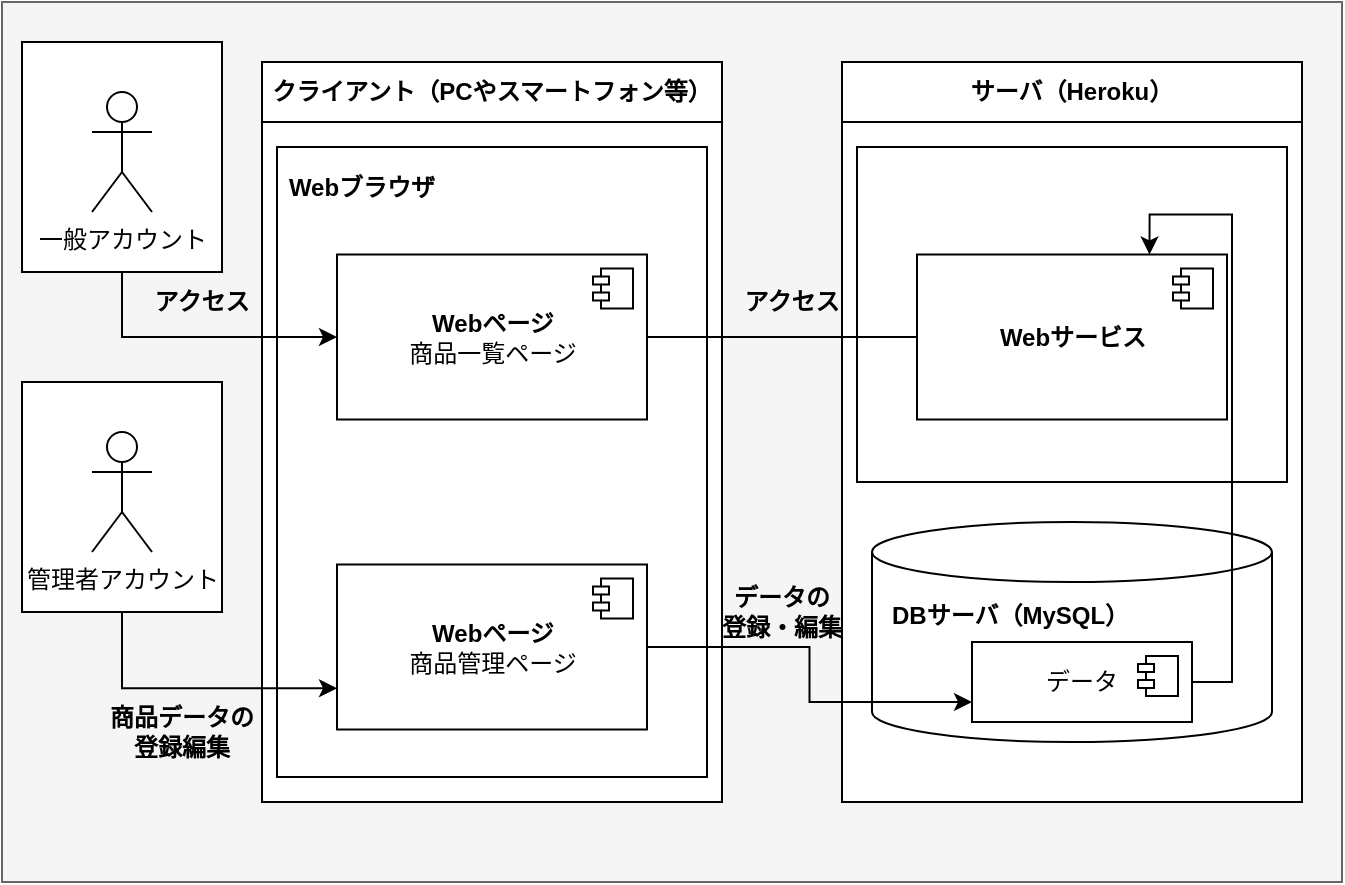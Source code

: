 <mxfile version="21.6.8" type="device" pages="13">
  <diagram name="system_configuration_diagram" id="pLykLryATZKuzmBxr9mK">
    <mxGraphModel dx="725" dy="516" grid="1" gridSize="10" guides="1" tooltips="1" connect="1" arrows="1" fold="1" page="1" pageScale="1" pageWidth="827" pageHeight="1169" math="0" shadow="0">
      <root>
        <mxCell id="0" />
        <mxCell id="1" parent="0" />
        <mxCell id="wkIEJN7J_Ds6QIf5BRMw-1" value="" style="rounded=0;whiteSpace=wrap;html=1;fillColor=#f5f5f5;fontColor=#333333;strokeColor=#666666;" parent="1" vertex="1">
          <mxGeometry x="40" y="40" width="670" height="440" as="geometry" />
        </mxCell>
        <mxCell id="wkIEJN7J_Ds6QIf5BRMw-15" value="" style="group" parent="1" vertex="1" connectable="0">
          <mxGeometry x="50" y="60" width="125" height="145" as="geometry" />
        </mxCell>
        <mxCell id="wkIEJN7J_Ds6QIf5BRMw-14" value="" style="rounded=0;whiteSpace=wrap;html=1;" parent="wkIEJN7J_Ds6QIf5BRMw-15" vertex="1">
          <mxGeometry width="100" height="115" as="geometry" />
        </mxCell>
        <mxCell id="wkIEJN7J_Ds6QIf5BRMw-2" value="一般アカウント" style="shape=umlActor;verticalLabelPosition=bottom;verticalAlign=top;html=1;outlineConnect=0;" parent="wkIEJN7J_Ds6QIf5BRMw-15" vertex="1">
          <mxGeometry x="35" y="25" width="30" height="60" as="geometry" />
        </mxCell>
        <mxCell id="wkIEJN7J_Ds6QIf5BRMw-25" value="&lt;b&gt;アクセス&lt;/b&gt;" style="text;html=1;strokeColor=none;fillColor=none;align=center;verticalAlign=middle;whiteSpace=wrap;rounded=0;" parent="wkIEJN7J_Ds6QIf5BRMw-15" vertex="1">
          <mxGeometry x="60" y="115" width="60" height="30" as="geometry" />
        </mxCell>
        <mxCell id="wkIEJN7J_Ds6QIf5BRMw-16" value="" style="group" parent="1" vertex="1" connectable="0">
          <mxGeometry x="50" y="230" width="100" height="115" as="geometry" />
        </mxCell>
        <mxCell id="wkIEJN7J_Ds6QIf5BRMw-17" value="" style="rounded=0;whiteSpace=wrap;html=1;" parent="wkIEJN7J_Ds6QIf5BRMw-16" vertex="1">
          <mxGeometry width="100" height="115" as="geometry" />
        </mxCell>
        <mxCell id="wkIEJN7J_Ds6QIf5BRMw-18" value="管理者アカウント" style="shape=umlActor;verticalLabelPosition=bottom;verticalAlign=top;html=1;outlineConnect=0;" parent="wkIEJN7J_Ds6QIf5BRMw-16" vertex="1">
          <mxGeometry x="35" y="25" width="30" height="60" as="geometry" />
        </mxCell>
        <mxCell id="wkIEJN7J_Ds6QIf5BRMw-26" value="&lt;b&gt;商品データの&lt;br&gt;登録編集&lt;/b&gt;" style="text;html=1;strokeColor=none;fillColor=none;align=center;verticalAlign=middle;whiteSpace=wrap;rounded=0;" parent="1" vertex="1">
          <mxGeometry x="90" y="390" width="80" height="30" as="geometry" />
        </mxCell>
        <mxCell id="wkIEJN7J_Ds6QIf5BRMw-28" value="" style="group" parent="1" vertex="1" connectable="0">
          <mxGeometry x="170" y="70" width="230" height="370" as="geometry" />
        </mxCell>
        <mxCell id="wkIEJN7J_Ds6QIf5BRMw-7" value="" style="rounded=0;whiteSpace=wrap;html=1;" parent="wkIEJN7J_Ds6QIf5BRMw-28" vertex="1">
          <mxGeometry y="30" width="230" height="340" as="geometry" />
        </mxCell>
        <mxCell id="wkIEJN7J_Ds6QIf5BRMw-39" value="" style="group" parent="wkIEJN7J_Ds6QIf5BRMw-28" vertex="1" connectable="0">
          <mxGeometry width="230" height="357.5" as="geometry" />
        </mxCell>
        <mxCell id="wkIEJN7J_Ds6QIf5BRMw-6" value="&lt;b&gt;クライアント（PCやスマートフォン等）&lt;/b&gt;" style="rounded=0;whiteSpace=wrap;html=1;" parent="wkIEJN7J_Ds6QIf5BRMw-39" vertex="1">
          <mxGeometry width="230" height="30" as="geometry" />
        </mxCell>
        <mxCell id="wkIEJN7J_Ds6QIf5BRMw-37" value="" style="rounded=0;whiteSpace=wrap;html=1;" parent="wkIEJN7J_Ds6QIf5BRMw-39" vertex="1">
          <mxGeometry x="7.5" y="42.5" width="215" height="315" as="geometry" />
        </mxCell>
        <mxCell id="wkIEJN7J_Ds6QIf5BRMw-8" value="&lt;b&gt;Webブラウザ&lt;/b&gt;" style="text;html=1;strokeColor=none;fillColor=none;align=center;verticalAlign=middle;whiteSpace=wrap;rounded=0;" parent="wkIEJN7J_Ds6QIf5BRMw-39" vertex="1">
          <mxGeometry x="10" y="47.5" width="80" height="30" as="geometry" />
        </mxCell>
        <mxCell id="wkIEJN7J_Ds6QIf5BRMw-10" value="&lt;b&gt;Webページ&lt;/b&gt;&lt;br&gt;商品一覧ページ" style="html=1;dropTarget=0;whiteSpace=wrap;" parent="wkIEJN7J_Ds6QIf5BRMw-39" vertex="1">
          <mxGeometry x="37.5" y="96.25" width="155" height="82.5" as="geometry" />
        </mxCell>
        <mxCell id="wkIEJN7J_Ds6QIf5BRMw-11" value="" style="shape=module;jettyWidth=8;jettyHeight=4;" parent="wkIEJN7J_Ds6QIf5BRMw-10" vertex="1">
          <mxGeometry x="1" width="20" height="20" relative="1" as="geometry">
            <mxPoint x="-27" y="7" as="offset" />
          </mxGeometry>
        </mxCell>
        <mxCell id="wkIEJN7J_Ds6QIf5BRMw-19" value="&lt;b&gt;Webページ&lt;/b&gt;&lt;br&gt;商品管理ページ" style="html=1;dropTarget=0;whiteSpace=wrap;" parent="wkIEJN7J_Ds6QIf5BRMw-39" vertex="1">
          <mxGeometry x="37.5" y="251.25" width="155" height="82.5" as="geometry" />
        </mxCell>
        <mxCell id="wkIEJN7J_Ds6QIf5BRMw-20" value="" style="shape=module;jettyWidth=8;jettyHeight=4;" parent="wkIEJN7J_Ds6QIf5BRMw-19" vertex="1">
          <mxGeometry x="1" width="20" height="20" relative="1" as="geometry">
            <mxPoint x="-27" y="7" as="offset" />
          </mxGeometry>
        </mxCell>
        <mxCell id="wkIEJN7J_Ds6QIf5BRMw-23" style="edgeStyle=orthogonalEdgeStyle;rounded=0;orthogonalLoop=1;jettySize=auto;html=1;exitX=0.5;exitY=1;exitDx=0;exitDy=0;entryX=0;entryY=0.5;entryDx=0;entryDy=0;" parent="1" source="wkIEJN7J_Ds6QIf5BRMw-14" target="wkIEJN7J_Ds6QIf5BRMw-10" edge="1">
          <mxGeometry relative="1" as="geometry" />
        </mxCell>
        <mxCell id="wkIEJN7J_Ds6QIf5BRMw-24" style="edgeStyle=orthogonalEdgeStyle;rounded=0;orthogonalLoop=1;jettySize=auto;html=1;exitX=0.5;exitY=1;exitDx=0;exitDy=0;entryX=0;entryY=0.75;entryDx=0;entryDy=0;" parent="1" source="wkIEJN7J_Ds6QIf5BRMw-17" target="wkIEJN7J_Ds6QIf5BRMw-19" edge="1">
          <mxGeometry relative="1" as="geometry" />
        </mxCell>
        <mxCell id="wkIEJN7J_Ds6QIf5BRMw-40" value="" style="group" parent="1" vertex="1" connectable="0">
          <mxGeometry x="460" y="70" width="230" height="370" as="geometry" />
        </mxCell>
        <mxCell id="wkIEJN7J_Ds6QIf5BRMw-41" value="" style="rounded=0;whiteSpace=wrap;html=1;" parent="wkIEJN7J_Ds6QIf5BRMw-40" vertex="1">
          <mxGeometry y="30" width="230" height="340" as="geometry" />
        </mxCell>
        <mxCell id="wkIEJN7J_Ds6QIf5BRMw-45" value="&lt;b&gt;Webサーバ（Apache）&lt;/b&gt;" style="text;html=1;strokeColor=none;fillColor=none;align=center;verticalAlign=middle;whiteSpace=wrap;rounded=0;" parent="wkIEJN7J_Ds6QIf5BRMw-40" vertex="1">
          <mxGeometry x="10" y="47.5" width="140" height="30" as="geometry" />
        </mxCell>
        <mxCell id="wkIEJN7J_Ds6QIf5BRMw-58" value="" style="group" parent="wkIEJN7J_Ds6QIf5BRMw-40" vertex="1" connectable="0">
          <mxGeometry width="230" height="340" as="geometry" />
        </mxCell>
        <mxCell id="wkIEJN7J_Ds6QIf5BRMw-43" value="&lt;b&gt;サーバ（Heroku）&lt;/b&gt;" style="rounded=0;whiteSpace=wrap;html=1;" parent="wkIEJN7J_Ds6QIf5BRMw-58" vertex="1">
          <mxGeometry width="230" height="30" as="geometry" />
        </mxCell>
        <mxCell id="wkIEJN7J_Ds6QIf5BRMw-44" value="" style="rounded=0;whiteSpace=wrap;html=1;" parent="wkIEJN7J_Ds6QIf5BRMw-58" vertex="1">
          <mxGeometry x="7.5" y="42.5" width="215" height="167.5" as="geometry" />
        </mxCell>
        <mxCell id="wkIEJN7J_Ds6QIf5BRMw-46" value="&lt;b&gt;Webサービス&lt;/b&gt;" style="html=1;dropTarget=0;whiteSpace=wrap;" parent="wkIEJN7J_Ds6QIf5BRMw-58" vertex="1">
          <mxGeometry x="37.5" y="96.25" width="155" height="82.5" as="geometry" />
        </mxCell>
        <mxCell id="wkIEJN7J_Ds6QIf5BRMw-47" value="" style="shape=module;jettyWidth=8;jettyHeight=4;" parent="wkIEJN7J_Ds6QIf5BRMw-46" vertex="1">
          <mxGeometry x="1" width="20" height="20" relative="1" as="geometry">
            <mxPoint x="-27" y="7" as="offset" />
          </mxGeometry>
        </mxCell>
        <mxCell id="wkIEJN7J_Ds6QIf5BRMw-54" value="" style="shape=cylinder3;whiteSpace=wrap;html=1;boundedLbl=1;backgroundOutline=1;size=15;" parent="wkIEJN7J_Ds6QIf5BRMw-58" vertex="1">
          <mxGeometry x="15" y="230" width="200" height="110" as="geometry" />
        </mxCell>
        <mxCell id="wkIEJN7J_Ds6QIf5BRMw-62" style="edgeStyle=orthogonalEdgeStyle;rounded=0;orthogonalLoop=1;jettySize=auto;html=1;exitX=1;exitY=0.5;exitDx=0;exitDy=0;entryX=0.75;entryY=0;entryDx=0;entryDy=0;" parent="wkIEJN7J_Ds6QIf5BRMw-58" source="wkIEJN7J_Ds6QIf5BRMw-55" target="wkIEJN7J_Ds6QIf5BRMw-46" edge="1">
          <mxGeometry relative="1" as="geometry" />
        </mxCell>
        <mxCell id="wkIEJN7J_Ds6QIf5BRMw-55" value="データ" style="html=1;dropTarget=0;whiteSpace=wrap;" parent="wkIEJN7J_Ds6QIf5BRMw-58" vertex="1">
          <mxGeometry x="65" y="290" width="110" height="40" as="geometry" />
        </mxCell>
        <mxCell id="wkIEJN7J_Ds6QIf5BRMw-56" value="" style="shape=module;jettyWidth=8;jettyHeight=4;" parent="wkIEJN7J_Ds6QIf5BRMw-55" vertex="1">
          <mxGeometry x="1" width="20" height="20" relative="1" as="geometry">
            <mxPoint x="-27" y="7" as="offset" />
          </mxGeometry>
        </mxCell>
        <mxCell id="wkIEJN7J_Ds6QIf5BRMw-57" value="DBサーバ（MySQL）" style="text;align=left;fontStyle=1;verticalAlign=middle;spacingLeft=3;spacingRight=3;strokeColor=none;rotatable=0;points=[[0,0.5],[1,0.5]];portConstraint=eastwest;html=1;" parent="wkIEJN7J_Ds6QIf5BRMw-58" vertex="1">
          <mxGeometry x="20" y="264" width="140" height="26" as="geometry" />
        </mxCell>
        <mxCell id="wkIEJN7J_Ds6QIf5BRMw-59" style="edgeStyle=orthogonalEdgeStyle;rounded=0;orthogonalLoop=1;jettySize=auto;html=1;exitX=1;exitY=0.5;exitDx=0;exitDy=0;entryX=0;entryY=0.75;entryDx=0;entryDy=0;" parent="1" source="wkIEJN7J_Ds6QIf5BRMw-19" target="wkIEJN7J_Ds6QIf5BRMw-55" edge="1">
          <mxGeometry relative="1" as="geometry" />
        </mxCell>
        <mxCell id="wkIEJN7J_Ds6QIf5BRMw-60" value="&lt;b&gt;アクセス&lt;/b&gt;" style="text;html=1;strokeColor=none;fillColor=none;align=center;verticalAlign=middle;whiteSpace=wrap;rounded=0;" parent="1" vertex="1">
          <mxGeometry x="405" y="175" width="60" height="30" as="geometry" />
        </mxCell>
        <mxCell id="wkIEJN7J_Ds6QIf5BRMw-61" value="&lt;b&gt;データの&lt;br&gt;登録・編集&lt;/b&gt;" style="text;html=1;strokeColor=none;fillColor=none;align=center;verticalAlign=middle;whiteSpace=wrap;rounded=0;" parent="1" vertex="1">
          <mxGeometry x="395" y="330" width="70" height="30" as="geometry" />
        </mxCell>
        <mxCell id="wkIEJN7J_Ds6QIf5BRMw-64" style="edgeStyle=orthogonalEdgeStyle;rounded=0;orthogonalLoop=1;jettySize=auto;html=1;exitX=1;exitY=0.5;exitDx=0;exitDy=0;entryX=0;entryY=0.5;entryDx=0;entryDy=0;endArrow=none;endFill=0;" parent="1" source="wkIEJN7J_Ds6QIf5BRMw-10" target="wkIEJN7J_Ds6QIf5BRMw-46" edge="1">
          <mxGeometry relative="1" as="geometry" />
        </mxCell>
      </root>
    </mxGraphModel>
  </diagram>
  <diagram id="auhVnG9rAP_ctqqQUC0k" name="overview1">
    <mxGraphModel dx="723" dy="514" grid="1" gridSize="10" guides="1" tooltips="1" connect="1" arrows="0" fold="1" page="1" pageScale="1" pageWidth="827" pageHeight="1169" math="0" shadow="0">
      <root>
        <mxCell id="0" />
        <mxCell id="1" parent="0" />
        <mxCell id="NE79hVxZyKx1MMGLImn6-1" value="" style="rounded=0;whiteSpace=wrap;html=1;fillColor=#f5f5f5;fontColor=#333333;strokeColor=#666666;strokeWidth=1;" vertex="1" parent="1">
          <mxGeometry x="40" y="40" width="480" height="140" as="geometry" />
        </mxCell>
        <mxCell id="NE79hVxZyKx1MMGLImn6-7" style="edgeStyle=orthogonalEdgeStyle;rounded=0;orthogonalLoop=1;jettySize=auto;html=1;exitX=0.5;exitY=1;exitDx=0;exitDy=0;entryX=0.5;entryY=0;entryDx=0;entryDy=0;endArrow=none;endFill=0;" edge="1" parent="1" source="NE79hVxZyKx1MMGLImn6-3" target="NE79hVxZyKx1MMGLImn6-6">
          <mxGeometry relative="1" as="geometry" />
        </mxCell>
        <mxCell id="NE79hVxZyKx1MMGLImn6-8" style="edgeStyle=orthogonalEdgeStyle;rounded=0;orthogonalLoop=1;jettySize=auto;html=1;exitX=1;exitY=0.5;exitDx=0;exitDy=0;entryX=0;entryY=0.5;entryDx=0;entryDy=0;endArrow=none;endFill=0;" edge="1" parent="1" source="NE79hVxZyKx1MMGLImn6-3" target="NE79hVxZyKx1MMGLImn6-5">
          <mxGeometry relative="1" as="geometry" />
        </mxCell>
        <mxCell id="NE79hVxZyKx1MMGLImn6-12" style="edgeStyle=orthogonalEdgeStyle;rounded=0;orthogonalLoop=1;jettySize=auto;html=1;exitX=1;exitY=0.5;exitDx=0;exitDy=0;entryX=0;entryY=0.5;entryDx=0;entryDy=0;endArrow=none;endFill=0;" edge="1" parent="1" source="NE79hVxZyKx1MMGLImn6-5" target="NE79hVxZyKx1MMGLImn6-11">
          <mxGeometry relative="1" as="geometry" />
        </mxCell>
        <mxCell id="NE79hVxZyKx1MMGLImn6-5" value="ホーム画面" style="rounded=0;whiteSpace=wrap;html=1;" vertex="1" parent="1">
          <mxGeometry x="235" y="60" width="120" height="40" as="geometry" />
        </mxCell>
        <mxCell id="NE79hVxZyKx1MMGLImn6-3" value="ログイン画面" style="rounded=0;whiteSpace=wrap;html=1;" vertex="1" parent="1">
          <mxGeometry x="55" y="60" width="120" height="40" as="geometry" />
        </mxCell>
        <mxCell id="NE79hVxZyKx1MMGLImn6-10" style="edgeStyle=orthogonalEdgeStyle;rounded=0;orthogonalLoop=1;jettySize=auto;html=1;exitX=1;exitY=0.25;exitDx=0;exitDy=0;entryX=0;entryY=0.5;entryDx=0;entryDy=0;endArrow=none;endFill=0;" edge="1" parent="1" source="NE79hVxZyKx1MMGLImn6-6" target="NE79hVxZyKx1MMGLImn6-5">
          <mxGeometry relative="1" as="geometry" />
        </mxCell>
        <mxCell id="NE79hVxZyKx1MMGLImn6-6" value="アカウント登録画面" style="rounded=0;whiteSpace=wrap;html=1;" vertex="1" parent="1">
          <mxGeometry x="55" y="120" width="120" height="40" as="geometry" />
        </mxCell>
        <mxCell id="NE79hVxZyKx1MMGLImn6-11" value="商品一覧画面" style="rounded=0;whiteSpace=wrap;html=1;" vertex="1" parent="1">
          <mxGeometry x="385" y="60" width="120" height="40" as="geometry" />
        </mxCell>
      </root>
    </mxGraphModel>
  </diagram>
  <diagram name="overview2" id="3WVjN9NdOMKQsD_ZXsvC">
    <mxGraphModel dx="723" dy="514" grid="1" gridSize="10" guides="1" tooltips="1" connect="1" arrows="0" fold="1" page="1" pageScale="1" pageWidth="827" pageHeight="1169" math="0" shadow="0">
      <root>
        <mxCell id="R4x0nePMehVhJY1JwM99-0" />
        <mxCell id="R4x0nePMehVhJY1JwM99-1" parent="R4x0nePMehVhJY1JwM99-0" />
        <mxCell id="R4x0nePMehVhJY1JwM99-2" value="" style="rounded=0;whiteSpace=wrap;html=1;fillColor=#f5f5f5;fontColor=#333333;strokeColor=#666666;" vertex="1" parent="R4x0nePMehVhJY1JwM99-1">
          <mxGeometry x="40" y="40" width="640" height="140" as="geometry" />
        </mxCell>
        <mxCell id="R4x0nePMehVhJY1JwM99-3" style="edgeStyle=orthogonalEdgeStyle;rounded=0;orthogonalLoop=1;jettySize=auto;html=1;exitX=0.5;exitY=1;exitDx=0;exitDy=0;entryX=0.5;entryY=0;entryDx=0;entryDy=0;endArrow=none;endFill=0;" edge="1" parent="R4x0nePMehVhJY1JwM99-1" source="R4x0nePMehVhJY1JwM99-7" target="R4x0nePMehVhJY1JwM99-9">
          <mxGeometry relative="1" as="geometry" />
        </mxCell>
        <mxCell id="R4x0nePMehVhJY1JwM99-4" style="edgeStyle=orthogonalEdgeStyle;rounded=0;orthogonalLoop=1;jettySize=auto;html=1;exitX=1;exitY=0.5;exitDx=0;exitDy=0;entryX=0;entryY=0.5;entryDx=0;entryDy=0;endArrow=none;endFill=0;" edge="1" parent="R4x0nePMehVhJY1JwM99-1" source="R4x0nePMehVhJY1JwM99-7" target="R4x0nePMehVhJY1JwM99-6">
          <mxGeometry relative="1" as="geometry" />
        </mxCell>
        <mxCell id="R4x0nePMehVhJY1JwM99-5" style="edgeStyle=orthogonalEdgeStyle;rounded=0;orthogonalLoop=1;jettySize=auto;html=1;exitX=1;exitY=0.5;exitDx=0;exitDy=0;entryX=0;entryY=0.5;entryDx=0;entryDy=0;endArrow=none;endFill=0;" edge="1" parent="R4x0nePMehVhJY1JwM99-1" source="R4x0nePMehVhJY1JwM99-6" target="R4x0nePMehVhJY1JwM99-10">
          <mxGeometry relative="1" as="geometry" />
        </mxCell>
        <mxCell id="mJURFZHPPKO3Akgrew_0-6" style="edgeStyle=orthogonalEdgeStyle;rounded=0;orthogonalLoop=1;jettySize=auto;html=1;exitX=1;exitY=0.5;exitDx=0;exitDy=0;entryX=0;entryY=0.5;entryDx=0;entryDy=0;endArrow=none;endFill=0;" edge="1" parent="R4x0nePMehVhJY1JwM99-1" source="R4x0nePMehVhJY1JwM99-6" target="mJURFZHPPKO3Akgrew_0-1">
          <mxGeometry relative="1" as="geometry" />
        </mxCell>
        <mxCell id="R4x0nePMehVhJY1JwM99-6" value="ホーム画面" style="rounded=0;whiteSpace=wrap;html=1;" vertex="1" parent="R4x0nePMehVhJY1JwM99-1">
          <mxGeometry x="235" y="60" width="120" height="40" as="geometry" />
        </mxCell>
        <mxCell id="R4x0nePMehVhJY1JwM99-7" value="ログイン画面" style="rounded=0;whiteSpace=wrap;html=1;" vertex="1" parent="R4x0nePMehVhJY1JwM99-1">
          <mxGeometry x="55" y="60" width="120" height="40" as="geometry" />
        </mxCell>
        <mxCell id="R4x0nePMehVhJY1JwM99-8" style="edgeStyle=orthogonalEdgeStyle;rounded=0;orthogonalLoop=1;jettySize=auto;html=1;exitX=1;exitY=0.25;exitDx=0;exitDy=0;entryX=0;entryY=0.5;entryDx=0;entryDy=0;endArrow=none;endFill=0;" edge="1" parent="R4x0nePMehVhJY1JwM99-1" source="R4x0nePMehVhJY1JwM99-9" target="R4x0nePMehVhJY1JwM99-6">
          <mxGeometry relative="1" as="geometry" />
        </mxCell>
        <mxCell id="R4x0nePMehVhJY1JwM99-9" value="アカウント登録画面" style="rounded=0;whiteSpace=wrap;html=1;" vertex="1" parent="R4x0nePMehVhJY1JwM99-1">
          <mxGeometry x="55" y="120" width="120" height="40" as="geometry" />
        </mxCell>
        <mxCell id="mJURFZHPPKO3Akgrew_0-8" style="edgeStyle=orthogonalEdgeStyle;rounded=0;orthogonalLoop=1;jettySize=auto;html=1;exitX=1;exitY=0.5;exitDx=0;exitDy=0;entryX=0;entryY=0.5;entryDx=0;entryDy=0;endArrow=none;endFill=0;" edge="1" parent="R4x0nePMehVhJY1JwM99-1" source="R4x0nePMehVhJY1JwM99-10" target="mJURFZHPPKO3Akgrew_0-4">
          <mxGeometry relative="1" as="geometry" />
        </mxCell>
        <mxCell id="mJURFZHPPKO3Akgrew_0-9" style="edgeStyle=orthogonalEdgeStyle;rounded=0;orthogonalLoop=1;jettySize=auto;html=1;exitX=0.5;exitY=1;exitDx=0;exitDy=0;entryX=0.5;entryY=0;entryDx=0;entryDy=0;endArrow=none;endFill=0;" edge="1" parent="R4x0nePMehVhJY1JwM99-1" source="R4x0nePMehVhJY1JwM99-10" target="mJURFZHPPKO3Akgrew_0-1">
          <mxGeometry relative="1" as="geometry" />
        </mxCell>
        <mxCell id="R4x0nePMehVhJY1JwM99-10" value="商品一覧画面" style="rounded=0;whiteSpace=wrap;html=1;" vertex="1" parent="R4x0nePMehVhJY1JwM99-1">
          <mxGeometry x="400" y="60" width="120" height="40" as="geometry" />
        </mxCell>
        <mxCell id="mJURFZHPPKO3Akgrew_0-1" value="商品登録画面" style="rounded=0;whiteSpace=wrap;html=1;" vertex="1" parent="R4x0nePMehVhJY1JwM99-1">
          <mxGeometry x="400" y="120" width="120" height="40" as="geometry" />
        </mxCell>
        <mxCell id="mJURFZHPPKO3Akgrew_0-4" value="商品編集画面" style="rounded=0;whiteSpace=wrap;html=1;" vertex="1" parent="R4x0nePMehVhJY1JwM99-1">
          <mxGeometry x="540" y="60" width="120" height="40" as="geometry" />
        </mxCell>
      </root>
    </mxGraphModel>
  </diagram>
  <diagram name="login" id="OfKlBBxvYHBYdgI3hvuV">
    <mxGraphModel dx="724" dy="515" grid="1" gridSize="10" guides="1" tooltips="1" connect="1" arrows="1" fold="1" page="1" pageScale="1" pageWidth="827" pageHeight="1169" math="0" shadow="0">
      <root>
        <mxCell id="VdSdBC4bVEbBSxze_ORL-0" />
        <mxCell id="VdSdBC4bVEbBSxze_ORL-1" parent="VdSdBC4bVEbBSxze_ORL-0" />
        <mxCell id="VdSdBC4bVEbBSxze_ORL-3" value="" style="rounded=0;whiteSpace=wrap;html=1;fillColor=#f5f5f5;fontColor=#333333;strokeColor=#666666;" parent="VdSdBC4bVEbBSxze_ORL-1" vertex="1">
          <mxGeometry x="40" y="40" width="400" height="290" as="geometry" />
        </mxCell>
        <mxCell id="VdSdBC4bVEbBSxze_ORL-4" value="" style="rounded=0;whiteSpace=wrap;html=1;" parent="VdSdBC4bVEbBSxze_ORL-1" vertex="1">
          <mxGeometry x="50" y="50" width="380" height="270" as="geometry" />
        </mxCell>
        <mxCell id="VdSdBC4bVEbBSxze_ORL-5" value="" style="rounded=0;whiteSpace=wrap;html=1;" parent="VdSdBC4bVEbBSxze_ORL-1" vertex="1">
          <mxGeometry x="50" y="50" width="380" height="40" as="geometry" />
        </mxCell>
        <mxCell id="VdSdBC4bVEbBSxze_ORL-7" value="ログイン　登録　" style="text;html=1;strokeColor=none;fillColor=none;align=center;verticalAlign=middle;whiteSpace=wrap;rounded=0;" parent="VdSdBC4bVEbBSxze_ORL-1" vertex="1">
          <mxGeometry x="320" y="55" width="110" height="30" as="geometry" />
        </mxCell>
        <mxCell id="VdSdBC4bVEbBSxze_ORL-6" value="商品管理システム" style="text;html=1;strokeColor=none;fillColor=none;align=center;verticalAlign=middle;whiteSpace=wrap;rounded=0;" parent="VdSdBC4bVEbBSxze_ORL-1" vertex="1">
          <mxGeometry x="50" y="55" width="120" height="30" as="geometry" />
        </mxCell>
        <mxCell id="VdSdBC4bVEbBSxze_ORL-12" style="edgeStyle=orthogonalEdgeStyle;rounded=0;orthogonalLoop=1;jettySize=auto;html=1;exitX=0.5;exitY=1;exitDx=0;exitDy=0;" parent="VdSdBC4bVEbBSxze_ORL-1" edge="1">
          <mxGeometry relative="1" as="geometry">
            <mxPoint x="280" y="150" as="sourcePoint" />
            <mxPoint x="280" y="150" as="targetPoint" />
          </mxGeometry>
        </mxCell>
        <mxCell id="YDTPvNW4vEYpXjVJ4VFW-0" value="　ログイン" style="rounded=0;whiteSpace=wrap;html=1;align=left;" parent="VdSdBC4bVEbBSxze_ORL-1" vertex="1">
          <mxGeometry x="90" y="110" width="300" height="30" as="geometry" />
        </mxCell>
        <mxCell id="YDTPvNW4vEYpXjVJ4VFW-1" value="" style="rounded=0;whiteSpace=wrap;html=1;" parent="VdSdBC4bVEbBSxze_ORL-1" vertex="1">
          <mxGeometry x="90" y="140" width="300" height="150" as="geometry" />
        </mxCell>
        <mxCell id="YDTPvNW4vEYpXjVJ4VFW-6" value="" style="group" parent="VdSdBC4bVEbBSxze_ORL-1" vertex="1" connectable="0">
          <mxGeometry x="120" y="185" width="240" height="45" as="geometry" />
        </mxCell>
        <mxCell id="YDTPvNW4vEYpXjVJ4VFW-4" value="" style="rounded=0;whiteSpace=wrap;html=1;" parent="YDTPvNW4vEYpXjVJ4VFW-6" vertex="1">
          <mxGeometry x="70" y="20" width="170" height="20" as="geometry" />
        </mxCell>
        <mxCell id="YDTPvNW4vEYpXjVJ4VFW-5" value="&lt;font style=&quot;font-size: 9px;&quot;&gt;パスワード&lt;/font&gt;" style="text;html=1;strokeColor=none;fillColor=none;align=center;verticalAlign=middle;whiteSpace=wrap;rounded=0;" parent="YDTPvNW4vEYpXjVJ4VFW-6" vertex="1">
          <mxGeometry y="15" width="70" height="30" as="geometry" />
        </mxCell>
        <mxCell id="YDTPvNW4vEYpXjVJ4VFW-7" value="" style="group" parent="YDTPvNW4vEYpXjVJ4VFW-6" vertex="1" connectable="0">
          <mxGeometry y="-15" width="240" height="30" as="geometry" />
        </mxCell>
        <mxCell id="YDTPvNW4vEYpXjVJ4VFW-2" value="" style="rounded=0;whiteSpace=wrap;html=1;" parent="YDTPvNW4vEYpXjVJ4VFW-7" vertex="1">
          <mxGeometry x="70" y="5" width="170" height="20" as="geometry" />
        </mxCell>
        <mxCell id="YDTPvNW4vEYpXjVJ4VFW-3" value="&lt;font style=&quot;font-size: 9px;&quot;&gt;メールアドレス&lt;/font&gt;" style="text;html=1;strokeColor=none;fillColor=none;align=center;verticalAlign=middle;whiteSpace=wrap;rounded=0;" parent="YDTPvNW4vEYpXjVJ4VFW-7" vertex="1">
          <mxGeometry width="70" height="30" as="geometry" />
        </mxCell>
        <mxCell id="YDTPvNW4vEYpXjVJ4VFW-10" value="&lt;font color=&quot;#ffffff&quot; style=&quot;font-size: 10px;&quot;&gt;ログイン&lt;/font&gt;" style="rounded=1;whiteSpace=wrap;html=1;fillColor=#3399FF;strokeColor=#000000;" parent="VdSdBC4bVEbBSxze_ORL-1" vertex="1">
          <mxGeometry x="190" y="250" width="70" height="20" as="geometry" />
        </mxCell>
      </root>
    </mxGraphModel>
  </diagram>
  <diagram name="signup" id="zFa1Gc6WKduWEITAUHe6">
    <mxGraphModel dx="723" dy="514" grid="1" gridSize="10" guides="1" tooltips="1" connect="1" arrows="1" fold="1" page="1" pageScale="1" pageWidth="827" pageHeight="1169" math="0" shadow="0">
      <root>
        <mxCell id="tnZPS7NB4kO_ol8RI4sF-0" />
        <mxCell id="tnZPS7NB4kO_ol8RI4sF-1" parent="tnZPS7NB4kO_ol8RI4sF-0" />
        <mxCell id="tnZPS7NB4kO_ol8RI4sF-3" value="" style="rounded=0;whiteSpace=wrap;html=1;fillColor=#f5f5f5;fontColor=#333333;strokeColor=#666666;" vertex="1" parent="tnZPS7NB4kO_ol8RI4sF-1">
          <mxGeometry x="40" y="40" width="400" height="320" as="geometry" />
        </mxCell>
        <mxCell id="tnZPS7NB4kO_ol8RI4sF-4" value="" style="rounded=0;whiteSpace=wrap;html=1;" vertex="1" parent="tnZPS7NB4kO_ol8RI4sF-1">
          <mxGeometry x="50" y="50" width="380" height="290" as="geometry" />
        </mxCell>
        <mxCell id="tnZPS7NB4kO_ol8RI4sF-5" value="" style="rounded=0;whiteSpace=wrap;html=1;" vertex="1" parent="tnZPS7NB4kO_ol8RI4sF-1">
          <mxGeometry x="50" y="50" width="380" height="40" as="geometry" />
        </mxCell>
        <mxCell id="tnZPS7NB4kO_ol8RI4sF-6" value="商品管理システム" style="text;html=1;strokeColor=none;fillColor=none;align=center;verticalAlign=middle;whiteSpace=wrap;rounded=0;" vertex="1" parent="tnZPS7NB4kO_ol8RI4sF-1">
          <mxGeometry x="50" y="55" width="120" height="30" as="geometry" />
        </mxCell>
        <mxCell id="tnZPS7NB4kO_ol8RI4sF-7" value="ログイン　登録　" style="text;html=1;strokeColor=none;fillColor=none;align=center;verticalAlign=middle;whiteSpace=wrap;rounded=0;" vertex="1" parent="tnZPS7NB4kO_ol8RI4sF-1">
          <mxGeometry x="320" y="55" width="110" height="30" as="geometry" />
        </mxCell>
        <mxCell id="tnZPS7NB4kO_ol8RI4sF-8" style="edgeStyle=orthogonalEdgeStyle;rounded=0;orthogonalLoop=1;jettySize=auto;html=1;exitX=0.5;exitY=1;exitDx=0;exitDy=0;" edge="1" parent="tnZPS7NB4kO_ol8RI4sF-1">
          <mxGeometry relative="1" as="geometry">
            <mxPoint x="280" y="150" as="sourcePoint" />
            <mxPoint x="280" y="150" as="targetPoint" />
          </mxGeometry>
        </mxCell>
        <mxCell id="tnZPS7NB4kO_ol8RI4sF-9" value="　登録" style="rounded=0;whiteSpace=wrap;html=1;align=left;" vertex="1" parent="tnZPS7NB4kO_ol8RI4sF-1">
          <mxGeometry x="90" y="110" width="300" height="30" as="geometry" />
        </mxCell>
        <mxCell id="tnZPS7NB4kO_ol8RI4sF-10" value="" style="rounded=0;whiteSpace=wrap;html=1;" vertex="1" parent="tnZPS7NB4kO_ol8RI4sF-1">
          <mxGeometry x="90" y="140" width="300" height="180" as="geometry" />
        </mxCell>
        <mxCell id="tnZPS7NB4kO_ol8RI4sF-12" value="" style="group" vertex="1" connectable="0" parent="tnZPS7NB4kO_ol8RI4sF-1">
          <mxGeometry x="120" y="155" width="240" height="30" as="geometry" />
        </mxCell>
        <mxCell id="tnZPS7NB4kO_ol8RI4sF-13" value="" style="rounded=0;whiteSpace=wrap;html=1;" vertex="1" parent="tnZPS7NB4kO_ol8RI4sF-12">
          <mxGeometry x="70" y="5" width="170" height="20" as="geometry" />
        </mxCell>
        <mxCell id="tnZPS7NB4kO_ol8RI4sF-14" value="&lt;font style=&quot;font-size: 9px;&quot;&gt;名前&lt;/font&gt;" style="text;html=1;strokeColor=none;fillColor=none;align=center;verticalAlign=middle;whiteSpace=wrap;rounded=0;" vertex="1" parent="tnZPS7NB4kO_ol8RI4sF-12">
          <mxGeometry width="70" height="30" as="geometry" />
        </mxCell>
        <mxCell id="tnZPS7NB4kO_ol8RI4sF-15" value="" style="group" vertex="1" connectable="0" parent="tnZPS7NB4kO_ol8RI4sF-1">
          <mxGeometry x="120" y="185" width="240" height="30" as="geometry" />
        </mxCell>
        <mxCell id="tnZPS7NB4kO_ol8RI4sF-16" value="&lt;font style=&quot;font-size: 9px;&quot;&gt;メールアドレス&lt;/font&gt;" style="text;html=1;strokeColor=none;fillColor=none;align=center;verticalAlign=middle;whiteSpace=wrap;rounded=0;" vertex="1" parent="tnZPS7NB4kO_ol8RI4sF-15">
          <mxGeometry width="70" height="30" as="geometry" />
        </mxCell>
        <mxCell id="tnZPS7NB4kO_ol8RI4sF-17" value="" style="rounded=0;whiteSpace=wrap;html=1;" vertex="1" parent="tnZPS7NB4kO_ol8RI4sF-15">
          <mxGeometry x="70" y="5" width="170" height="20" as="geometry" />
        </mxCell>
        <mxCell id="tnZPS7NB4kO_ol8RI4sF-18" value="&lt;font color=&quot;#ffffff&quot; style=&quot;font-size: 10px;&quot;&gt;登録&lt;/font&gt;" style="rounded=1;whiteSpace=wrap;html=1;fillColor=#3399FF;strokeColor=#000000;" vertex="1" parent="tnZPS7NB4kO_ol8RI4sF-1">
          <mxGeometry x="190" y="280" width="70" height="20" as="geometry" />
        </mxCell>
        <mxCell id="i0aWcIesfrSIhVcn7ic1-2" value="" style="group" vertex="1" connectable="0" parent="tnZPS7NB4kO_ol8RI4sF-1">
          <mxGeometry x="120" y="215" width="240" height="30" as="geometry" />
        </mxCell>
        <mxCell id="i0aWcIesfrSIhVcn7ic1-3" value="&lt;font style=&quot;font-size: 9px;&quot;&gt;パスワード&lt;/font&gt;" style="text;html=1;strokeColor=none;fillColor=none;align=center;verticalAlign=middle;whiteSpace=wrap;rounded=0;" vertex="1" parent="i0aWcIesfrSIhVcn7ic1-2">
          <mxGeometry width="70" height="30" as="geometry" />
        </mxCell>
        <mxCell id="i0aWcIesfrSIhVcn7ic1-4" value="" style="rounded=0;whiteSpace=wrap;html=1;" vertex="1" parent="i0aWcIesfrSIhVcn7ic1-2">
          <mxGeometry x="70" y="5" width="170" height="20" as="geometry" />
        </mxCell>
        <mxCell id="i0aWcIesfrSIhVcn7ic1-5" value="" style="group" vertex="1" connectable="0" parent="tnZPS7NB4kO_ol8RI4sF-1">
          <mxGeometry x="120" y="245" width="240" height="30" as="geometry" />
        </mxCell>
        <mxCell id="i0aWcIesfrSIhVcn7ic1-6" value="&lt;font style=&quot;font-size: 9px;&quot;&gt;パスワード（確認）&lt;/font&gt;" style="text;html=1;strokeColor=none;fillColor=none;align=center;verticalAlign=middle;whiteSpace=wrap;rounded=0;" vertex="1" parent="i0aWcIesfrSIhVcn7ic1-5">
          <mxGeometry x="-20" width="90" height="30" as="geometry" />
        </mxCell>
        <mxCell id="i0aWcIesfrSIhVcn7ic1-7" value="" style="rounded=0;whiteSpace=wrap;html=1;" vertex="1" parent="i0aWcIesfrSIhVcn7ic1-5">
          <mxGeometry x="70" y="5" width="170" height="20" as="geometry" />
        </mxCell>
      </root>
    </mxGraphModel>
  </diagram>
  <diagram id="Hew6ePa4oemPABOG9BH7" name="home1">
    <mxGraphModel dx="723" dy="514" grid="1" gridSize="10" guides="1" tooltips="1" connect="1" arrows="1" fold="1" page="1" pageScale="1" pageWidth="827" pageHeight="1169" math="0" shadow="0">
      <root>
        <mxCell id="0" />
        <mxCell id="1" parent="0" />
        <mxCell id="YaR4Bnju7jGJfvDCEyBf-1" value="" style="rounded=0;whiteSpace=wrap;html=1;fillColor=#f5f5f5;fontColor=#333333;strokeColor=#666666;" vertex="1" parent="1">
          <mxGeometry x="40" y="40" width="400" height="160" as="geometry" />
        </mxCell>
        <mxCell id="9R3D3a9e2Ss3mhFVblc6-1" value="" style="rounded=0;whiteSpace=wrap;html=1;" vertex="1" parent="1">
          <mxGeometry x="50" y="50" width="380" height="140" as="geometry" />
        </mxCell>
        <mxCell id="9R3D3a9e2Ss3mhFVblc6-2" value="" style="rounded=0;whiteSpace=wrap;html=1;" vertex="1" parent="1">
          <mxGeometry x="50" y="50" width="380" height="40" as="geometry" />
        </mxCell>
        <mxCell id="9R3D3a9e2Ss3mhFVblc6-3" value="商品管理システム" style="text;html=1;strokeColor=none;fillColor=none;align=center;verticalAlign=middle;whiteSpace=wrap;rounded=0;" vertex="1" parent="1">
          <mxGeometry x="50" y="55" width="120" height="30" as="geometry" />
        </mxCell>
        <mxCell id="9R3D3a9e2Ss3mhFVblc6-4" value="アカウント名 ▾" style="text;html=1;strokeColor=none;fillColor=none;align=center;verticalAlign=middle;whiteSpace=wrap;rounded=0;" vertex="1" parent="1">
          <mxGeometry x="320" y="55" width="110" height="30" as="geometry" />
        </mxCell>
        <mxCell id="7_FnIjIWMkxTSLXgDV6R-1" value="" style="group" vertex="1" connectable="0" parent="1">
          <mxGeometry x="60" y="110" width="80" height="50" as="geometry" />
        </mxCell>
        <mxCell id="qNLp7tsODpjNNqNf6wym-2" value="商品一覧" style="rounded=0;whiteSpace=wrap;html=1;" vertex="1" parent="7_FnIjIWMkxTSLXgDV6R-1">
          <mxGeometry y="20" width="80" height="30" as="geometry" />
        </mxCell>
        <mxCell id="qNLp7tsODpjNNqNf6wym-3" value="MENU" style="rounded=0;whiteSpace=wrap;html=1;" vertex="1" parent="7_FnIjIWMkxTSLXgDV6R-1">
          <mxGeometry width="80" height="20" as="geometry" />
        </mxCell>
        <mxCell id="fjlGjc8G7GthPO4MJJJQ-1" value="　ホーム画面へようこそ" style="rounded=1;whiteSpace=wrap;html=1;align=left;" vertex="1" parent="1">
          <mxGeometry x="160" y="110" width="240" height="40" as="geometry" />
        </mxCell>
        <mxCell id="fjlGjc8G7GthPO4MJJJQ-2" style="edgeStyle=orthogonalEdgeStyle;rounded=0;orthogonalLoop=1;jettySize=auto;html=1;exitX=0.5;exitY=1;exitDx=0;exitDy=0;" edge="1" parent="1" source="fjlGjc8G7GthPO4MJJJQ-1" target="fjlGjc8G7GthPO4MJJJQ-1">
          <mxGeometry relative="1" as="geometry" />
        </mxCell>
      </root>
    </mxGraphModel>
  </diagram>
  <diagram name="home2" id="7E0P7gpfPjnmp6Sbjvqs">
    <mxGraphModel dx="723" dy="514" grid="1" gridSize="10" guides="1" tooltips="1" connect="1" arrows="1" fold="1" page="1" pageScale="1" pageWidth="827" pageHeight="1169" math="0" shadow="0">
      <root>
        <mxCell id="v9wkjqO4iNvaI6o7yGFP-0" />
        <mxCell id="v9wkjqO4iNvaI6o7yGFP-1" parent="v9wkjqO4iNvaI6o7yGFP-0" />
        <mxCell id="v9wkjqO4iNvaI6o7yGFP-3" value="" style="rounded=0;whiteSpace=wrap;html=1;fillColor=#f5f5f5;fontColor=#333333;strokeColor=#666666;" vertex="1" parent="v9wkjqO4iNvaI6o7yGFP-1">
          <mxGeometry x="40" y="40" width="400" height="170" as="geometry" />
        </mxCell>
        <mxCell id="v9wkjqO4iNvaI6o7yGFP-4" value="" style="rounded=0;whiteSpace=wrap;html=1;" vertex="1" parent="v9wkjqO4iNvaI6o7yGFP-1">
          <mxGeometry x="50" y="50" width="380" height="150" as="geometry" />
        </mxCell>
        <mxCell id="v9wkjqO4iNvaI6o7yGFP-5" value="" style="rounded=0;whiteSpace=wrap;html=1;" vertex="1" parent="v9wkjqO4iNvaI6o7yGFP-1">
          <mxGeometry x="50" y="50" width="380" height="40" as="geometry" />
        </mxCell>
        <mxCell id="v9wkjqO4iNvaI6o7yGFP-6" value="商品管理システム" style="text;html=1;strokeColor=none;fillColor=none;align=center;verticalAlign=middle;whiteSpace=wrap;rounded=0;" vertex="1" parent="v9wkjqO4iNvaI6o7yGFP-1">
          <mxGeometry x="50" y="55" width="120" height="30" as="geometry" />
        </mxCell>
        <mxCell id="v9wkjqO4iNvaI6o7yGFP-7" value="アカウント名 ▾" style="text;html=1;strokeColor=none;fillColor=none;align=center;verticalAlign=middle;whiteSpace=wrap;rounded=0;" vertex="1" parent="v9wkjqO4iNvaI6o7yGFP-1">
          <mxGeometry x="320" y="55" width="110" height="30" as="geometry" />
        </mxCell>
        <mxCell id="v9wkjqO4iNvaI6o7yGFP-8" value="" style="group" vertex="1" connectable="0" parent="v9wkjqO4iNvaI6o7yGFP-1">
          <mxGeometry x="60" y="110" width="80" height="90" as="geometry" />
        </mxCell>
        <mxCell id="v9wkjqO4iNvaI6o7yGFP-9" value="商品一覧&lt;br&gt;商品登録" style="rounded=0;whiteSpace=wrap;html=1;" vertex="1" parent="v9wkjqO4iNvaI6o7yGFP-8">
          <mxGeometry y="20" width="80" height="50" as="geometry" />
        </mxCell>
        <mxCell id="v9wkjqO4iNvaI6o7yGFP-10" value="MENU" style="rounded=0;whiteSpace=wrap;html=1;" vertex="1" parent="v9wkjqO4iNvaI6o7yGFP-8">
          <mxGeometry width="80" height="20" as="geometry" />
        </mxCell>
        <mxCell id="v9wkjqO4iNvaI6o7yGFP-11" value="　ホーム画面へようこそ" style="rounded=1;whiteSpace=wrap;html=1;align=left;" vertex="1" parent="v9wkjqO4iNvaI6o7yGFP-1">
          <mxGeometry x="160" y="110" width="240" height="40" as="geometry" />
        </mxCell>
        <mxCell id="v9wkjqO4iNvaI6o7yGFP-12" style="edgeStyle=orthogonalEdgeStyle;rounded=0;orthogonalLoop=1;jettySize=auto;html=1;exitX=0.5;exitY=1;exitDx=0;exitDy=0;" edge="1" parent="v9wkjqO4iNvaI6o7yGFP-1" source="v9wkjqO4iNvaI6o7yGFP-11" target="v9wkjqO4iNvaI6o7yGFP-11">
          <mxGeometry relative="1" as="geometry" />
        </mxCell>
      </root>
    </mxGraphModel>
  </diagram>
  <diagram name="list1" id="1PIjTEuAlx4mEecV6qGv">
    <mxGraphModel dx="536" dy="381" grid="1" gridSize="10" guides="1" tooltips="1" connect="1" arrows="1" fold="1" page="1" pageScale="1" pageWidth="827" pageHeight="1169" math="0" shadow="0">
      <root>
        <mxCell id="igCf3idOSPCoN5wbrLNt-0" />
        <mxCell id="igCf3idOSPCoN5wbrLNt-1" parent="igCf3idOSPCoN5wbrLNt-0" />
        <mxCell id="igCf3idOSPCoN5wbrLNt-3" value="" style="rounded=0;whiteSpace=wrap;html=1;fillColor=#f5f5f5;fontColor=#333333;strokeColor=#666666;" vertex="1" parent="igCf3idOSPCoN5wbrLNt-1">
          <mxGeometry x="40" y="40" width="400" height="200" as="geometry" />
        </mxCell>
        <mxCell id="igCf3idOSPCoN5wbrLNt-4" value="" style="rounded=0;whiteSpace=wrap;html=1;" vertex="1" parent="igCf3idOSPCoN5wbrLNt-1">
          <mxGeometry x="50" y="50" width="380" height="180" as="geometry" />
        </mxCell>
        <mxCell id="igCf3idOSPCoN5wbrLNt-5" value="" style="rounded=0;whiteSpace=wrap;html=1;" vertex="1" parent="igCf3idOSPCoN5wbrLNt-1">
          <mxGeometry x="50" y="50" width="380" height="40" as="geometry" />
        </mxCell>
        <mxCell id="igCf3idOSPCoN5wbrLNt-6" value="商品管理システム" style="text;html=1;strokeColor=none;fillColor=none;align=center;verticalAlign=middle;whiteSpace=wrap;rounded=0;" vertex="1" parent="igCf3idOSPCoN5wbrLNt-1">
          <mxGeometry x="50" y="55" width="120" height="30" as="geometry" />
        </mxCell>
        <mxCell id="igCf3idOSPCoN5wbrLNt-7" value="アカウント名 ▾" style="text;html=1;strokeColor=none;fillColor=none;align=center;verticalAlign=middle;whiteSpace=wrap;rounded=0;" vertex="1" parent="igCf3idOSPCoN5wbrLNt-1">
          <mxGeometry x="320" y="55" width="110" height="30" as="geometry" />
        </mxCell>
        <mxCell id="igCf3idOSPCoN5wbrLNt-8" value="" style="group" vertex="1" connectable="0" parent="igCf3idOSPCoN5wbrLNt-1">
          <mxGeometry x="60" y="110" width="80" height="50" as="geometry" />
        </mxCell>
        <mxCell id="igCf3idOSPCoN5wbrLNt-9" value="商品一覧" style="rounded=0;whiteSpace=wrap;html=1;" vertex="1" parent="igCf3idOSPCoN5wbrLNt-8">
          <mxGeometry y="20" width="80" height="30" as="geometry" />
        </mxCell>
        <mxCell id="igCf3idOSPCoN5wbrLNt-10" value="MENU" style="rounded=0;whiteSpace=wrap;html=1;" vertex="1" parent="igCf3idOSPCoN5wbrLNt-8">
          <mxGeometry width="80" height="20" as="geometry" />
        </mxCell>
        <mxCell id="igCf3idOSPCoN5wbrLNt-12" style="edgeStyle=orthogonalEdgeStyle;rounded=0;orthogonalLoop=1;jettySize=auto;html=1;exitX=0.5;exitY=1;exitDx=0;exitDy=0;" edge="1" parent="igCf3idOSPCoN5wbrLNt-1">
          <mxGeometry relative="1" as="geometry">
            <mxPoint x="280" y="150" as="sourcePoint" />
            <mxPoint x="280" y="150" as="targetPoint" />
          </mxGeometry>
        </mxCell>
        <mxCell id="U-3n71iPCJ1WcebkeQ3o-0" value="" style="rounded=0;whiteSpace=wrap;html=1;" vertex="1" parent="igCf3idOSPCoN5wbrLNt-1">
          <mxGeometry x="150" y="110" width="90" height="20" as="geometry" />
        </mxCell>
        <mxCell id="U-3n71iPCJ1WcebkeQ3o-1" value="検索" style="rounded=1;whiteSpace=wrap;html=1;" vertex="1" parent="igCf3idOSPCoN5wbrLNt-1">
          <mxGeometry x="250" y="110" width="40" height="20" as="geometry" />
        </mxCell>
        <mxCell id="iMzfeZZgeckxAhVVEZ2S-41" value="" style="group" vertex="1" connectable="0" parent="igCf3idOSPCoN5wbrLNt-1">
          <mxGeometry x="150" y="140" width="260" height="20" as="geometry" />
        </mxCell>
        <mxCell id="iMzfeZZgeckxAhVVEZ2S-0" value="ID" style="rounded=0;whiteSpace=wrap;html=1;" vertex="1" parent="iMzfeZZgeckxAhVVEZ2S-41">
          <mxGeometry width="40" height="20" as="geometry" />
        </mxCell>
        <mxCell id="iMzfeZZgeckxAhVVEZ2S-3" value="名前" style="rounded=0;whiteSpace=wrap;html=1;" vertex="1" parent="iMzfeZZgeckxAhVVEZ2S-41">
          <mxGeometry x="40" width="60" height="20" as="geometry" />
        </mxCell>
        <mxCell id="iMzfeZZgeckxAhVVEZ2S-36" value="種別" style="rounded=0;whiteSpace=wrap;html=1;" vertex="1" parent="iMzfeZZgeckxAhVVEZ2S-41">
          <mxGeometry x="100" width="60" height="20" as="geometry" />
        </mxCell>
        <mxCell id="iMzfeZZgeckxAhVVEZ2S-37" value="詳細" style="rounded=0;whiteSpace=wrap;html=1;" vertex="1" parent="iMzfeZZgeckxAhVVEZ2S-41">
          <mxGeometry x="160" width="60" height="20" as="geometry" />
        </mxCell>
        <mxCell id="iMzfeZZgeckxAhVVEZ2S-38" value="" style="rounded=0;whiteSpace=wrap;html=1;" vertex="1" parent="iMzfeZZgeckxAhVVEZ2S-41">
          <mxGeometry x="220" width="40" height="20" as="geometry" />
        </mxCell>
        <mxCell id="iMzfeZZgeckxAhVVEZ2S-42" value="" style="group" vertex="1" connectable="0" parent="igCf3idOSPCoN5wbrLNt-1">
          <mxGeometry x="150" y="160" width="260" height="20" as="geometry" />
        </mxCell>
        <mxCell id="iMzfeZZgeckxAhVVEZ2S-43" value="1" style="rounded=0;whiteSpace=wrap;html=1;" vertex="1" parent="iMzfeZZgeckxAhVVEZ2S-42">
          <mxGeometry width="40" height="20" as="geometry" />
        </mxCell>
        <mxCell id="iMzfeZZgeckxAhVVEZ2S-44" value="商品A" style="rounded=0;whiteSpace=wrap;html=1;" vertex="1" parent="iMzfeZZgeckxAhVVEZ2S-42">
          <mxGeometry x="40" width="60" height="20" as="geometry" />
        </mxCell>
        <mxCell id="iMzfeZZgeckxAhVVEZ2S-45" value="タイプ１" style="rounded=0;whiteSpace=wrap;html=1;" vertex="1" parent="iMzfeZZgeckxAhVVEZ2S-42">
          <mxGeometry x="100" width="60" height="20" as="geometry" />
        </mxCell>
        <mxCell id="iMzfeZZgeckxAhVVEZ2S-46" value="机" style="rounded=0;whiteSpace=wrap;html=1;" vertex="1" parent="iMzfeZZgeckxAhVVEZ2S-42">
          <mxGeometry x="160" width="60" height="20" as="geometry" />
        </mxCell>
        <mxCell id="iMzfeZZgeckxAhVVEZ2S-47" value="" style="rounded=0;whiteSpace=wrap;html=1;" vertex="1" parent="iMzfeZZgeckxAhVVEZ2S-42">
          <mxGeometry x="220" width="40" height="20" as="geometry" />
        </mxCell>
        <mxCell id="iMzfeZZgeckxAhVVEZ2S-48" value="" style="group" vertex="1" connectable="0" parent="igCf3idOSPCoN5wbrLNt-1">
          <mxGeometry x="150" y="180" width="260" height="20" as="geometry" />
        </mxCell>
        <mxCell id="iMzfeZZgeckxAhVVEZ2S-49" value="2" style="rounded=0;whiteSpace=wrap;html=1;" vertex="1" parent="iMzfeZZgeckxAhVVEZ2S-48">
          <mxGeometry width="40" height="20" as="geometry" />
        </mxCell>
        <mxCell id="iMzfeZZgeckxAhVVEZ2S-50" value="商品B" style="rounded=0;whiteSpace=wrap;html=1;" vertex="1" parent="iMzfeZZgeckxAhVVEZ2S-48">
          <mxGeometry x="40" width="60" height="20" as="geometry" />
        </mxCell>
        <mxCell id="iMzfeZZgeckxAhVVEZ2S-51" value="タイプ３" style="rounded=0;whiteSpace=wrap;html=1;" vertex="1" parent="iMzfeZZgeckxAhVVEZ2S-48">
          <mxGeometry x="100" width="60" height="20" as="geometry" />
        </mxCell>
        <mxCell id="iMzfeZZgeckxAhVVEZ2S-52" value="靴" style="rounded=0;whiteSpace=wrap;html=1;" vertex="1" parent="iMzfeZZgeckxAhVVEZ2S-48">
          <mxGeometry x="160" width="60" height="20" as="geometry" />
        </mxCell>
        <mxCell id="iMzfeZZgeckxAhVVEZ2S-53" value="" style="rounded=0;whiteSpace=wrap;html=1;" vertex="1" parent="iMzfeZZgeckxAhVVEZ2S-48">
          <mxGeometry x="220" width="40" height="20" as="geometry" />
        </mxCell>
        <mxCell id="iMzfeZZgeckxAhVVEZ2S-54" value="" style="group" vertex="1" connectable="0" parent="igCf3idOSPCoN5wbrLNt-1">
          <mxGeometry x="150" y="200" width="260" height="20" as="geometry" />
        </mxCell>
        <mxCell id="iMzfeZZgeckxAhVVEZ2S-55" value="3" style="rounded=0;whiteSpace=wrap;html=1;" vertex="1" parent="iMzfeZZgeckxAhVVEZ2S-54">
          <mxGeometry width="40" height="20" as="geometry" />
        </mxCell>
        <mxCell id="iMzfeZZgeckxAhVVEZ2S-56" value="商品C" style="rounded=0;whiteSpace=wrap;html=1;" vertex="1" parent="iMzfeZZgeckxAhVVEZ2S-54">
          <mxGeometry x="40" width="60" height="20" as="geometry" />
        </mxCell>
        <mxCell id="iMzfeZZgeckxAhVVEZ2S-57" value="タイプ１" style="rounded=0;whiteSpace=wrap;html=1;" vertex="1" parent="iMzfeZZgeckxAhVVEZ2S-54">
          <mxGeometry x="100" width="60" height="20" as="geometry" />
        </mxCell>
        <mxCell id="iMzfeZZgeckxAhVVEZ2S-58" value="椅子" style="rounded=0;whiteSpace=wrap;html=1;" vertex="1" parent="iMzfeZZgeckxAhVVEZ2S-54">
          <mxGeometry x="160" width="60" height="20" as="geometry" />
        </mxCell>
        <mxCell id="iMzfeZZgeckxAhVVEZ2S-59" value="" style="rounded=0;whiteSpace=wrap;html=1;" vertex="1" parent="iMzfeZZgeckxAhVVEZ2S-54">
          <mxGeometry x="220" width="40" height="20" as="geometry" />
        </mxCell>
        <mxCell id="iMzfeZZgeckxAhVVEZ2S-60" style="edgeStyle=orthogonalEdgeStyle;rounded=0;orthogonalLoop=1;jettySize=auto;html=1;exitX=0.5;exitY=1;exitDx=0;exitDy=0;" edge="1" parent="igCf3idOSPCoN5wbrLNt-1" source="igCf3idOSPCoN5wbrLNt-3" target="igCf3idOSPCoN5wbrLNt-3">
          <mxGeometry relative="1" as="geometry" />
        </mxCell>
      </root>
    </mxGraphModel>
  </diagram>
  <diagram name="list2" id="gKRuQ5Uu44qMcXd4AZFw">
    <mxGraphModel dx="413" dy="1463" grid="1" gridSize="10" guides="1" tooltips="1" connect="1" arrows="1" fold="1" page="1" pageScale="1" pageWidth="827" pageHeight="1169" math="0" shadow="0">
      <root>
        <mxCell id="r511OjRWarGG8lffEEmT-0" />
        <mxCell id="r511OjRWarGG8lffEEmT-1" parent="r511OjRWarGG8lffEEmT-0" />
        <mxCell id="r511OjRWarGG8lffEEmT-3" value="" style="rounded=0;whiteSpace=wrap;html=1;fillColor=#f5f5f5;fontColor=#333333;strokeColor=#666666;" vertex="1" parent="r511OjRWarGG8lffEEmT-1">
          <mxGeometry x="60" y="-60" width="400" height="200" as="geometry" />
        </mxCell>
        <mxCell id="r511OjRWarGG8lffEEmT-4" value="" style="rounded=0;whiteSpace=wrap;html=1;" vertex="1" parent="r511OjRWarGG8lffEEmT-1">
          <mxGeometry x="70" y="-50" width="380" height="180" as="geometry" />
        </mxCell>
        <mxCell id="r511OjRWarGG8lffEEmT-5" value="" style="rounded=0;whiteSpace=wrap;html=1;" vertex="1" parent="r511OjRWarGG8lffEEmT-1">
          <mxGeometry x="70" y="-50" width="380" height="40" as="geometry" />
        </mxCell>
        <mxCell id="r511OjRWarGG8lffEEmT-6" value="商品管理システム" style="text;html=1;strokeColor=none;fillColor=none;align=center;verticalAlign=middle;whiteSpace=wrap;rounded=0;" vertex="1" parent="r511OjRWarGG8lffEEmT-1">
          <mxGeometry x="70" y="-45" width="120" height="30" as="geometry" />
        </mxCell>
        <mxCell id="r511OjRWarGG8lffEEmT-7" value="アカウント名 ▾" style="text;html=1;strokeColor=none;fillColor=none;align=center;verticalAlign=middle;whiteSpace=wrap;rounded=0;" vertex="1" parent="r511OjRWarGG8lffEEmT-1">
          <mxGeometry x="340" y="-45" width="110" height="30" as="geometry" />
        </mxCell>
        <mxCell id="r511OjRWarGG8lffEEmT-11" style="edgeStyle=orthogonalEdgeStyle;rounded=0;orthogonalLoop=1;jettySize=auto;html=1;exitX=0.5;exitY=1;exitDx=0;exitDy=0;" edge="1" parent="r511OjRWarGG8lffEEmT-1">
          <mxGeometry relative="1" as="geometry">
            <mxPoint x="300" y="50" as="sourcePoint" />
            <mxPoint x="300" y="50" as="targetPoint" />
          </mxGeometry>
        </mxCell>
        <mxCell id="r511OjRWarGG8lffEEmT-12" value="" style="rounded=0;whiteSpace=wrap;html=1;" vertex="1" parent="r511OjRWarGG8lffEEmT-1">
          <mxGeometry x="170" y="10" width="90" height="20" as="geometry" />
        </mxCell>
        <mxCell id="r511OjRWarGG8lffEEmT-13" value="検索" style="rounded=1;whiteSpace=wrap;html=1;" vertex="1" parent="r511OjRWarGG8lffEEmT-1">
          <mxGeometry x="270" y="10" width="40" height="20" as="geometry" />
        </mxCell>
        <mxCell id="r511OjRWarGG8lffEEmT-14" value="" style="group" vertex="1" connectable="0" parent="r511OjRWarGG8lffEEmT-1">
          <mxGeometry x="170" y="40" width="260" height="20" as="geometry" />
        </mxCell>
        <mxCell id="r511OjRWarGG8lffEEmT-15" value="ID" style="rounded=0;whiteSpace=wrap;html=1;" vertex="1" parent="r511OjRWarGG8lffEEmT-14">
          <mxGeometry width="40" height="20" as="geometry" />
        </mxCell>
        <mxCell id="r511OjRWarGG8lffEEmT-16" value="名前" style="rounded=0;whiteSpace=wrap;html=1;" vertex="1" parent="r511OjRWarGG8lffEEmT-14">
          <mxGeometry x="40" width="60" height="20" as="geometry" />
        </mxCell>
        <mxCell id="r511OjRWarGG8lffEEmT-17" value="種別" style="rounded=0;whiteSpace=wrap;html=1;" vertex="1" parent="r511OjRWarGG8lffEEmT-14">
          <mxGeometry x="100" width="60" height="20" as="geometry" />
        </mxCell>
        <mxCell id="r511OjRWarGG8lffEEmT-18" value="詳細" style="rounded=0;whiteSpace=wrap;html=1;" vertex="1" parent="r511OjRWarGG8lffEEmT-14">
          <mxGeometry x="160" width="60" height="20" as="geometry" />
        </mxCell>
        <mxCell id="r511OjRWarGG8lffEEmT-19" value="" style="rounded=0;whiteSpace=wrap;html=1;" vertex="1" parent="r511OjRWarGG8lffEEmT-14">
          <mxGeometry x="220" width="40" height="20" as="geometry" />
        </mxCell>
        <mxCell id="r511OjRWarGG8lffEEmT-20" value="" style="group" vertex="1" connectable="0" parent="r511OjRWarGG8lffEEmT-1">
          <mxGeometry x="170" y="60" width="260" height="20" as="geometry" />
        </mxCell>
        <mxCell id="r511OjRWarGG8lffEEmT-21" value="1" style="rounded=0;whiteSpace=wrap;html=1;" vertex="1" parent="r511OjRWarGG8lffEEmT-20">
          <mxGeometry width="40" height="20" as="geometry" />
        </mxCell>
        <mxCell id="r511OjRWarGG8lffEEmT-22" value="商品A" style="rounded=0;whiteSpace=wrap;html=1;" vertex="1" parent="r511OjRWarGG8lffEEmT-20">
          <mxGeometry x="40" width="60" height="20" as="geometry" />
        </mxCell>
        <mxCell id="r511OjRWarGG8lffEEmT-23" value="タイプ１" style="rounded=0;whiteSpace=wrap;html=1;" vertex="1" parent="r511OjRWarGG8lffEEmT-20">
          <mxGeometry x="100" width="60" height="20" as="geometry" />
        </mxCell>
        <mxCell id="r511OjRWarGG8lffEEmT-24" value="机" style="rounded=0;whiteSpace=wrap;html=1;" vertex="1" parent="r511OjRWarGG8lffEEmT-20">
          <mxGeometry x="160" width="60" height="20" as="geometry" />
        </mxCell>
        <mxCell id="r511OjRWarGG8lffEEmT-25" value="" style="rounded=0;whiteSpace=wrap;html=1;" vertex="1" parent="r511OjRWarGG8lffEEmT-20">
          <mxGeometry x="220" width="40" height="20" as="geometry" />
        </mxCell>
        <mxCell id="ko60TwH-4iu5SS0tlf4J-0" value="&lt;font color=&quot;#ffffff&quot; style=&quot;font-size: 8px;&quot;&gt;編集&lt;/font&gt;" style="rounded=1;whiteSpace=wrap;html=1;fillColor=#808080;container=0;" vertex="1" parent="r511OjRWarGG8lffEEmT-20">
          <mxGeometry x="220" width="20" height="20" as="geometry" />
        </mxCell>
        <mxCell id="ko60TwH-4iu5SS0tlf4J-1" value="&lt;font color=&quot;#ffffff&quot; style=&quot;font-size: 8px;&quot;&gt;削除&lt;/font&gt;" style="rounded=1;whiteSpace=wrap;html=1;fillColor=#FF0000;container=0;" vertex="1" parent="r511OjRWarGG8lffEEmT-20">
          <mxGeometry x="240" width="20" height="20" as="geometry" />
        </mxCell>
        <mxCell id="r511OjRWarGG8lffEEmT-26" value="" style="group" vertex="1" connectable="0" parent="r511OjRWarGG8lffEEmT-1">
          <mxGeometry x="170" y="80" width="260" height="30" as="geometry" />
        </mxCell>
        <mxCell id="r511OjRWarGG8lffEEmT-27" value="2" style="rounded=0;whiteSpace=wrap;html=1;" vertex="1" parent="r511OjRWarGG8lffEEmT-26">
          <mxGeometry width="40" height="20" as="geometry" />
        </mxCell>
        <mxCell id="r511OjRWarGG8lffEEmT-28" value="商品B" style="rounded=0;whiteSpace=wrap;html=1;" vertex="1" parent="r511OjRWarGG8lffEEmT-26">
          <mxGeometry x="40" width="60" height="20" as="geometry" />
        </mxCell>
        <mxCell id="r511OjRWarGG8lffEEmT-29" value="タイプ３" style="rounded=0;whiteSpace=wrap;html=1;" vertex="1" parent="r511OjRWarGG8lffEEmT-26">
          <mxGeometry x="100" width="60" height="20" as="geometry" />
        </mxCell>
        <mxCell id="r511OjRWarGG8lffEEmT-30" value="靴" style="rounded=0;whiteSpace=wrap;html=1;" vertex="1" parent="r511OjRWarGG8lffEEmT-26">
          <mxGeometry x="160" width="60" height="20" as="geometry" />
        </mxCell>
        <mxCell id="r511OjRWarGG8lffEEmT-31" value="" style="rounded=0;whiteSpace=wrap;html=1;" vertex="1" parent="r511OjRWarGG8lffEEmT-26">
          <mxGeometry x="220" width="40" height="20" as="geometry" />
        </mxCell>
        <mxCell id="ko60TwH-4iu5SS0tlf4J-2" value="&lt;font color=&quot;#ffffff&quot; style=&quot;font-size: 8px;&quot;&gt;編集&lt;/font&gt;" style="rounded=1;whiteSpace=wrap;html=1;fillColor=#808080;container=0;" vertex="1" parent="r511OjRWarGG8lffEEmT-26">
          <mxGeometry x="220" width="20" height="20" as="geometry" />
        </mxCell>
        <mxCell id="ko60TwH-4iu5SS0tlf4J-3" value="&lt;font color=&quot;#ffffff&quot; style=&quot;font-size: 8px;&quot;&gt;削除&lt;/font&gt;" style="rounded=1;whiteSpace=wrap;html=1;fillColor=#FF0000;container=0;" vertex="1" parent="r511OjRWarGG8lffEEmT-26">
          <mxGeometry x="240" width="20" height="20" as="geometry" />
        </mxCell>
        <mxCell id="r511OjRWarGG8lffEEmT-32" value="" style="group" vertex="1" connectable="0" parent="r511OjRWarGG8lffEEmT-1">
          <mxGeometry x="170" y="100" width="260" height="20" as="geometry" />
        </mxCell>
        <mxCell id="r511OjRWarGG8lffEEmT-33" value="3" style="rounded=0;whiteSpace=wrap;html=1;" vertex="1" parent="r511OjRWarGG8lffEEmT-32">
          <mxGeometry width="40" height="20" as="geometry" />
        </mxCell>
        <mxCell id="r511OjRWarGG8lffEEmT-34" value="商品C" style="rounded=0;whiteSpace=wrap;html=1;" vertex="1" parent="r511OjRWarGG8lffEEmT-32">
          <mxGeometry x="40" width="60" height="20" as="geometry" />
        </mxCell>
        <mxCell id="r511OjRWarGG8lffEEmT-35" value="タイプ１" style="rounded=0;whiteSpace=wrap;html=1;" vertex="1" parent="r511OjRWarGG8lffEEmT-32">
          <mxGeometry x="100" width="60" height="20" as="geometry" />
        </mxCell>
        <mxCell id="r511OjRWarGG8lffEEmT-36" value="椅子" style="rounded=0;whiteSpace=wrap;html=1;" vertex="1" parent="r511OjRWarGG8lffEEmT-32">
          <mxGeometry x="160" width="60" height="20" as="geometry" />
        </mxCell>
        <mxCell id="r511OjRWarGG8lffEEmT-37" value="" style="rounded=0;whiteSpace=wrap;html=1;" vertex="1" parent="r511OjRWarGG8lffEEmT-32">
          <mxGeometry x="220" width="40" height="20" as="geometry" />
        </mxCell>
        <mxCell id="ko60TwH-4iu5SS0tlf4J-6" value="&lt;font color=&quot;#ffffff&quot; style=&quot;font-size: 8px;&quot;&gt;削除&lt;/font&gt;" style="rounded=1;whiteSpace=wrap;html=1;fillColor=#FF0000;container=0;" vertex="1" parent="r511OjRWarGG8lffEEmT-32">
          <mxGeometry x="240" width="20" height="20" as="geometry" />
        </mxCell>
        <mxCell id="ko60TwH-4iu5SS0tlf4J-5" value="&lt;font color=&quot;#ffffff&quot; style=&quot;font-size: 8px;&quot;&gt;編集&lt;/font&gt;" style="rounded=1;whiteSpace=wrap;html=1;fillColor=#808080;container=0;" vertex="1" parent="r511OjRWarGG8lffEEmT-32">
          <mxGeometry x="220" width="20" height="20" as="geometry" />
        </mxCell>
        <mxCell id="r511OjRWarGG8lffEEmT-38" style="edgeStyle=orthogonalEdgeStyle;rounded=0;orthogonalLoop=1;jettySize=auto;html=1;exitX=0.5;exitY=1;exitDx=0;exitDy=0;" edge="1" parent="r511OjRWarGG8lffEEmT-1" source="r511OjRWarGG8lffEEmT-3" target="r511OjRWarGG8lffEEmT-3">
          <mxGeometry relative="1" as="geometry" />
        </mxCell>
        <mxCell id="fTF6DK0F2bOc7pEPeIQf-0" value="&lt;font color=&quot;#ffffff&quot;&gt;商品登録&lt;/font&gt;" style="rounded=1;whiteSpace=wrap;html=1;fillColor=#3399FF;" vertex="1" parent="r511OjRWarGG8lffEEmT-1">
          <mxGeometry x="370" y="10" width="60" height="20" as="geometry" />
        </mxCell>
        <mxCell id="r511OjRWarGG8lffEEmT-8" value="" style="group" vertex="1" connectable="0" parent="r511OjRWarGG8lffEEmT-1">
          <mxGeometry x="80" y="20" width="80" height="90" as="geometry" />
        </mxCell>
        <mxCell id="r511OjRWarGG8lffEEmT-10" value="MENU" style="rounded=0;whiteSpace=wrap;html=1;" vertex="1" parent="r511OjRWarGG8lffEEmT-8">
          <mxGeometry width="80" height="36" as="geometry" />
        </mxCell>
        <mxCell id="1Gv4rVgL8qh_0T_B5z6B-6" value="" style="group" vertex="1" connectable="0" parent="r511OjRWarGG8lffEEmT-8">
          <mxGeometry y="-10" width="80" height="90" as="geometry" />
        </mxCell>
        <mxCell id="1Gv4rVgL8qh_0T_B5z6B-7" value="商品一覧&lt;br&gt;商品登録" style="rounded=0;whiteSpace=wrap;html=1;" vertex="1" parent="1Gv4rVgL8qh_0T_B5z6B-6">
          <mxGeometry y="20" width="80" height="50" as="geometry" />
        </mxCell>
        <mxCell id="1Gv4rVgL8qh_0T_B5z6B-8" value="MENU" style="rounded=0;whiteSpace=wrap;html=1;" vertex="1" parent="1Gv4rVgL8qh_0T_B5z6B-6">
          <mxGeometry width="80" height="20" as="geometry" />
        </mxCell>
      </root>
    </mxGraphModel>
  </diagram>
  <diagram name="create" id="Z20zksDhJMXRAaxfai-2">
    <mxGraphModel dx="723" dy="514" grid="1" gridSize="10" guides="1" tooltips="1" connect="1" arrows="1" fold="1" page="1" pageScale="1" pageWidth="827" pageHeight="1169" math="0" shadow="0">
      <root>
        <mxCell id="hHoaDcr3gFzO21pXKpqS-0" />
        <mxCell id="hHoaDcr3gFzO21pXKpqS-1" parent="hHoaDcr3gFzO21pXKpqS-0" />
        <mxCell id="hHoaDcr3gFzO21pXKpqS-2" value="" style="rounded=0;whiteSpace=wrap;html=1;fillColor=#f5f5f5;fontColor=#333333;strokeColor=#666666;" vertex="1" parent="hHoaDcr3gFzO21pXKpqS-1">
          <mxGeometry x="40" y="40" width="400" height="320" as="geometry" />
        </mxCell>
        <mxCell id="hHoaDcr3gFzO21pXKpqS-3" value="" style="rounded=0;whiteSpace=wrap;html=1;" vertex="1" parent="hHoaDcr3gFzO21pXKpqS-1">
          <mxGeometry x="50" y="50" width="380" height="300" as="geometry" />
        </mxCell>
        <mxCell id="hHoaDcr3gFzO21pXKpqS-4" value="" style="rounded=0;whiteSpace=wrap;html=1;" vertex="1" parent="hHoaDcr3gFzO21pXKpqS-1">
          <mxGeometry x="50" y="50" width="380" height="40" as="geometry" />
        </mxCell>
        <mxCell id="hHoaDcr3gFzO21pXKpqS-5" value="商品管理システム" style="text;html=1;strokeColor=none;fillColor=none;align=center;verticalAlign=middle;whiteSpace=wrap;rounded=0;" vertex="1" parent="hHoaDcr3gFzO21pXKpqS-1">
          <mxGeometry x="50" y="55" width="120" height="30" as="geometry" />
        </mxCell>
        <mxCell id="hHoaDcr3gFzO21pXKpqS-6" value="アカウント名 ▾" style="text;html=1;strokeColor=none;fillColor=none;align=center;verticalAlign=middle;whiteSpace=wrap;rounded=0;" vertex="1" parent="hHoaDcr3gFzO21pXKpqS-1">
          <mxGeometry x="320" y="55" width="110" height="30" as="geometry" />
        </mxCell>
        <mxCell id="hHoaDcr3gFzO21pXKpqS-7" value="" style="group" vertex="1" connectable="0" parent="hHoaDcr3gFzO21pXKpqS-1">
          <mxGeometry x="60" y="110" width="80" height="90" as="geometry" />
        </mxCell>
        <mxCell id="hHoaDcr3gFzO21pXKpqS-8" value="商品一覧&lt;br&gt;商品登録" style="rounded=0;whiteSpace=wrap;html=1;" vertex="1" parent="hHoaDcr3gFzO21pXKpqS-7">
          <mxGeometry y="20" width="80" height="50" as="geometry" />
        </mxCell>
        <mxCell id="hHoaDcr3gFzO21pXKpqS-9" value="MENU" style="rounded=0;whiteSpace=wrap;html=1;" vertex="1" parent="hHoaDcr3gFzO21pXKpqS-7">
          <mxGeometry width="80" height="20" as="geometry" />
        </mxCell>
        <mxCell id="hHoaDcr3gFzO21pXKpqS-11" style="edgeStyle=orthogonalEdgeStyle;rounded=0;orthogonalLoop=1;jettySize=auto;html=1;exitX=0.5;exitY=1;exitDx=0;exitDy=0;" edge="1" parent="hHoaDcr3gFzO21pXKpqS-1">
          <mxGeometry relative="1" as="geometry">
            <mxPoint x="280" y="340" as="sourcePoint" />
            <mxPoint x="280" y="340" as="targetPoint" />
          </mxGeometry>
        </mxCell>
        <mxCell id="hpvfjiKXN3KnAYlxwyNg-1" value="" style="rounded=0;whiteSpace=wrap;html=1;" vertex="1" parent="hHoaDcr3gFzO21pXKpqS-1">
          <mxGeometry x="160" y="110" width="240" height="220" as="geometry" />
        </mxCell>
        <mxCell id="hpvfjiKXN3KnAYlxwyNg-5" value="" style="group" vertex="1" connectable="0" parent="hHoaDcr3gFzO21pXKpqS-1">
          <mxGeometry x="180" y="130" width="200" height="40" as="geometry" />
        </mxCell>
        <mxCell id="hpvfjiKXN3KnAYlxwyNg-3" value="" style="rounded=0;whiteSpace=wrap;html=1;" vertex="1" parent="hpvfjiKXN3KnAYlxwyNg-5">
          <mxGeometry y="20" width="200" height="20" as="geometry" />
        </mxCell>
        <mxCell id="hpvfjiKXN3KnAYlxwyNg-4" value="名前" style="text;html=1;strokeColor=none;fillColor=none;align=center;verticalAlign=middle;whiteSpace=wrap;rounded=0;" vertex="1" parent="hpvfjiKXN3KnAYlxwyNg-5">
          <mxGeometry width="30" height="20" as="geometry" />
        </mxCell>
        <mxCell id="hpvfjiKXN3KnAYlxwyNg-6" value="" style="group" vertex="1" connectable="0" parent="hHoaDcr3gFzO21pXKpqS-1">
          <mxGeometry x="180" y="180" width="200" height="40" as="geometry" />
        </mxCell>
        <mxCell id="hpvfjiKXN3KnAYlxwyNg-7" value="" style="rounded=0;whiteSpace=wrap;html=1;" vertex="1" parent="hpvfjiKXN3KnAYlxwyNg-6">
          <mxGeometry y="20" width="200" height="20" as="geometry" />
        </mxCell>
        <mxCell id="hpvfjiKXN3KnAYlxwyNg-8" value="種別" style="text;html=1;strokeColor=none;fillColor=none;align=center;verticalAlign=middle;whiteSpace=wrap;rounded=0;" vertex="1" parent="hpvfjiKXN3KnAYlxwyNg-6">
          <mxGeometry width="30" height="20" as="geometry" />
        </mxCell>
        <mxCell id="hpvfjiKXN3KnAYlxwyNg-12" value="" style="group" vertex="1" connectable="0" parent="hHoaDcr3gFzO21pXKpqS-1">
          <mxGeometry x="180" y="230" width="200" height="40" as="geometry" />
        </mxCell>
        <mxCell id="hpvfjiKXN3KnAYlxwyNg-13" value="" style="rounded=0;whiteSpace=wrap;html=1;" vertex="1" parent="hpvfjiKXN3KnAYlxwyNg-12">
          <mxGeometry y="20" width="200" height="20" as="geometry" />
        </mxCell>
        <mxCell id="hpvfjiKXN3KnAYlxwyNg-14" value="詳細" style="text;html=1;strokeColor=none;fillColor=none;align=center;verticalAlign=middle;whiteSpace=wrap;rounded=0;" vertex="1" parent="hpvfjiKXN3KnAYlxwyNg-12">
          <mxGeometry width="30" height="20" as="geometry" />
        </mxCell>
        <mxCell id="hpvfjiKXN3KnAYlxwyNg-16" value="登録" style="rounded=1;whiteSpace=wrap;html=1;" vertex="1" parent="hHoaDcr3gFzO21pXKpqS-1">
          <mxGeometry x="180" y="300" width="70" height="20" as="geometry" />
        </mxCell>
      </root>
    </mxGraphModel>
  </diagram>
  <diagram name="edit" id="43cywnGywtoc6EZWFOLS">
    <mxGraphModel dx="723" dy="514" grid="1" gridSize="10" guides="1" tooltips="1" connect="1" arrows="1" fold="1" page="1" pageScale="1" pageWidth="827" pageHeight="1169" math="0" shadow="0">
      <root>
        <mxCell id="qgyc5GCHc4ss_tZ_h6zh-0" />
        <mxCell id="qgyc5GCHc4ss_tZ_h6zh-1" parent="qgyc5GCHc4ss_tZ_h6zh-0" />
        <mxCell id="qgyc5GCHc4ss_tZ_h6zh-2" value="" style="rounded=0;whiteSpace=wrap;html=1;fillColor=#f5f5f5;fontColor=#333333;strokeColor=#666666;" vertex="1" parent="qgyc5GCHc4ss_tZ_h6zh-1">
          <mxGeometry x="40" y="40" width="400" height="320" as="geometry" />
        </mxCell>
        <mxCell id="qgyc5GCHc4ss_tZ_h6zh-3" value="" style="rounded=0;whiteSpace=wrap;html=1;" vertex="1" parent="qgyc5GCHc4ss_tZ_h6zh-1">
          <mxGeometry x="50" y="50" width="380" height="300" as="geometry" />
        </mxCell>
        <mxCell id="qgyc5GCHc4ss_tZ_h6zh-4" value="" style="rounded=0;whiteSpace=wrap;html=1;" vertex="1" parent="qgyc5GCHc4ss_tZ_h6zh-1">
          <mxGeometry x="50" y="50" width="380" height="40" as="geometry" />
        </mxCell>
        <mxCell id="qgyc5GCHc4ss_tZ_h6zh-5" value="商品管理システム" style="text;html=1;strokeColor=none;fillColor=none;align=center;verticalAlign=middle;whiteSpace=wrap;rounded=0;" vertex="1" parent="qgyc5GCHc4ss_tZ_h6zh-1">
          <mxGeometry x="50" y="55" width="120" height="30" as="geometry" />
        </mxCell>
        <mxCell id="qgyc5GCHc4ss_tZ_h6zh-6" value="アカウント名 ▾" style="text;html=1;strokeColor=none;fillColor=none;align=center;verticalAlign=middle;whiteSpace=wrap;rounded=0;" vertex="1" parent="qgyc5GCHc4ss_tZ_h6zh-1">
          <mxGeometry x="320" y="55" width="110" height="30" as="geometry" />
        </mxCell>
        <mxCell id="qgyc5GCHc4ss_tZ_h6zh-7" value="" style="group" vertex="1" connectable="0" parent="qgyc5GCHc4ss_tZ_h6zh-1">
          <mxGeometry x="60" y="110" width="80" height="90" as="geometry" />
        </mxCell>
        <mxCell id="qgyc5GCHc4ss_tZ_h6zh-8" value="商品一覧&lt;br&gt;商品登録" style="rounded=0;whiteSpace=wrap;html=1;" vertex="1" parent="qgyc5GCHc4ss_tZ_h6zh-7">
          <mxGeometry y="20" width="80" height="50" as="geometry" />
        </mxCell>
        <mxCell id="qgyc5GCHc4ss_tZ_h6zh-9" value="MENU" style="rounded=0;whiteSpace=wrap;html=1;" vertex="1" parent="qgyc5GCHc4ss_tZ_h6zh-7">
          <mxGeometry width="80" height="20" as="geometry" />
        </mxCell>
        <mxCell id="qgyc5GCHc4ss_tZ_h6zh-10" style="edgeStyle=orthogonalEdgeStyle;rounded=0;orthogonalLoop=1;jettySize=auto;html=1;exitX=0.5;exitY=1;exitDx=0;exitDy=0;" edge="1" parent="qgyc5GCHc4ss_tZ_h6zh-1">
          <mxGeometry relative="1" as="geometry">
            <mxPoint x="280" y="340" as="sourcePoint" />
            <mxPoint x="280" y="340" as="targetPoint" />
          </mxGeometry>
        </mxCell>
        <mxCell id="qgyc5GCHc4ss_tZ_h6zh-11" value="" style="rounded=0;whiteSpace=wrap;html=1;" vertex="1" parent="qgyc5GCHc4ss_tZ_h6zh-1">
          <mxGeometry x="160" y="110" width="240" height="220" as="geometry" />
        </mxCell>
        <mxCell id="qgyc5GCHc4ss_tZ_h6zh-12" value="" style="group" vertex="1" connectable="0" parent="qgyc5GCHc4ss_tZ_h6zh-1">
          <mxGeometry x="180" y="130" width="200" height="40" as="geometry" />
        </mxCell>
        <mxCell id="qgyc5GCHc4ss_tZ_h6zh-13" value="商品A" style="rounded=0;whiteSpace=wrap;html=1;align=left;" vertex="1" parent="qgyc5GCHc4ss_tZ_h6zh-12">
          <mxGeometry y="20" width="200" height="20" as="geometry" />
        </mxCell>
        <mxCell id="qgyc5GCHc4ss_tZ_h6zh-14" value="名前" style="text;html=1;strokeColor=none;fillColor=none;align=center;verticalAlign=middle;whiteSpace=wrap;rounded=0;" vertex="1" parent="qgyc5GCHc4ss_tZ_h6zh-12">
          <mxGeometry width="30" height="20" as="geometry" />
        </mxCell>
        <mxCell id="qgyc5GCHc4ss_tZ_h6zh-15" value="" style="group" vertex="1" connectable="0" parent="qgyc5GCHc4ss_tZ_h6zh-1">
          <mxGeometry x="180" y="180" width="200" height="40" as="geometry" />
        </mxCell>
        <mxCell id="qgyc5GCHc4ss_tZ_h6zh-16" value="タイプ１" style="rounded=0;whiteSpace=wrap;html=1;align=left;" vertex="1" parent="qgyc5GCHc4ss_tZ_h6zh-15">
          <mxGeometry y="20" width="200" height="20" as="geometry" />
        </mxCell>
        <mxCell id="qgyc5GCHc4ss_tZ_h6zh-17" value="種別" style="text;html=1;strokeColor=none;fillColor=none;align=center;verticalAlign=middle;whiteSpace=wrap;rounded=0;" vertex="1" parent="qgyc5GCHc4ss_tZ_h6zh-15">
          <mxGeometry width="30" height="20" as="geometry" />
        </mxCell>
        <mxCell id="qgyc5GCHc4ss_tZ_h6zh-18" value="" style="group" vertex="1" connectable="0" parent="qgyc5GCHc4ss_tZ_h6zh-1">
          <mxGeometry x="180" y="230" width="200" height="40" as="geometry" />
        </mxCell>
        <mxCell id="qgyc5GCHc4ss_tZ_h6zh-19" value="机" style="rounded=0;whiteSpace=wrap;html=1;align=left;" vertex="1" parent="qgyc5GCHc4ss_tZ_h6zh-18">
          <mxGeometry y="20" width="200" height="20" as="geometry" />
        </mxCell>
        <mxCell id="qgyc5GCHc4ss_tZ_h6zh-20" value="詳細" style="text;html=1;strokeColor=none;fillColor=none;align=center;verticalAlign=middle;whiteSpace=wrap;rounded=0;" vertex="1" parent="qgyc5GCHc4ss_tZ_h6zh-18">
          <mxGeometry width="30" height="20" as="geometry" />
        </mxCell>
        <mxCell id="qgyc5GCHc4ss_tZ_h6zh-21" value="編集" style="rounded=1;whiteSpace=wrap;html=1;" vertex="1" parent="qgyc5GCHc4ss_tZ_h6zh-1">
          <mxGeometry x="180" y="300" width="70" height="20" as="geometry" />
        </mxCell>
      </root>
    </mxGraphModel>
  </diagram>
  <diagram id="HDXGWsEZEu5HqAsjILqu" name="ER">
    <mxGraphModel dx="725" dy="516" grid="1" gridSize="10" guides="1" tooltips="1" connect="1" arrows="1" fold="1" page="1" pageScale="1" pageWidth="827" pageHeight="1169" math="0" shadow="0">
      <root>
        <mxCell id="0" />
        <mxCell id="1" parent="0" />
        <mxCell id="SzsbiR0wd38vDpLDGDE8-1" value="" style="rounded=0;whiteSpace=wrap;html=1;fillColor=#f5f5f5;fontColor=#333333;strokeColor=#666666;" parent="1" vertex="1">
          <mxGeometry x="40" y="60" width="770" height="360" as="geometry" />
        </mxCell>
        <mxCell id="SzsbiR0wd38vDpLDGDE8-3" value="users" style="shape=table;startSize=30;container=1;collapsible=1;childLayout=tableLayout;fixedRows=1;rowLines=0;fontStyle=1;align=center;resizeLast=1;html=1;swimlaneFillColor=default;" parent="1" vertex="1">
          <mxGeometry x="70" y="90" width="180" height="300" as="geometry" />
        </mxCell>
        <mxCell id="SzsbiR0wd38vDpLDGDE8-4" value="" style="shape=tableRow;horizontal=0;startSize=0;swimlaneHead=0;swimlaneBody=0;fillColor=none;collapsible=0;dropTarget=0;points=[[0,0.5],[1,0.5]];portConstraint=eastwest;top=0;left=0;right=0;bottom=1;" parent="SzsbiR0wd38vDpLDGDE8-3" vertex="1">
          <mxGeometry y="30" width="180" height="30" as="geometry" />
        </mxCell>
        <mxCell id="SzsbiR0wd38vDpLDGDE8-5" value="PK" style="shape=partialRectangle;connectable=0;fillColor=none;top=0;left=0;bottom=0;right=0;fontStyle=1;overflow=hidden;whiteSpace=wrap;html=1;" parent="SzsbiR0wd38vDpLDGDE8-4" vertex="1">
          <mxGeometry width="30" height="30" as="geometry">
            <mxRectangle width="30" height="30" as="alternateBounds" />
          </mxGeometry>
        </mxCell>
        <mxCell id="SzsbiR0wd38vDpLDGDE8-6" value="id" style="shape=partialRectangle;connectable=0;fillColor=none;top=0;left=0;bottom=0;right=0;align=left;spacingLeft=6;fontStyle=5;overflow=hidden;whiteSpace=wrap;html=1;" parent="SzsbiR0wd38vDpLDGDE8-4" vertex="1">
          <mxGeometry x="30" width="150" height="30" as="geometry">
            <mxRectangle width="150" height="30" as="alternateBounds" />
          </mxGeometry>
        </mxCell>
        <mxCell id="SzsbiR0wd38vDpLDGDE8-7" value="" style="shape=tableRow;horizontal=0;startSize=0;swimlaneHead=0;swimlaneBody=0;fillColor=none;collapsible=0;dropTarget=0;points=[[0,0.5],[1,0.5]];portConstraint=eastwest;top=0;left=0;right=0;bottom=0;" parent="SzsbiR0wd38vDpLDGDE8-3" vertex="1">
          <mxGeometry y="60" width="180" height="30" as="geometry" />
        </mxCell>
        <mxCell id="SzsbiR0wd38vDpLDGDE8-8" value="" style="shape=partialRectangle;connectable=0;fillColor=none;top=0;left=0;bottom=0;right=0;editable=1;overflow=hidden;whiteSpace=wrap;html=1;" parent="SzsbiR0wd38vDpLDGDE8-7" vertex="1">
          <mxGeometry width="30" height="30" as="geometry">
            <mxRectangle width="30" height="30" as="alternateBounds" />
          </mxGeometry>
        </mxCell>
        <mxCell id="SzsbiR0wd38vDpLDGDE8-9" value="name" style="shape=partialRectangle;connectable=0;fillColor=none;top=0;left=0;bottom=0;right=0;align=left;spacingLeft=6;overflow=hidden;whiteSpace=wrap;html=1;" parent="SzsbiR0wd38vDpLDGDE8-7" vertex="1">
          <mxGeometry x="30" width="150" height="30" as="geometry">
            <mxRectangle width="150" height="30" as="alternateBounds" />
          </mxGeometry>
        </mxCell>
        <mxCell id="SzsbiR0wd38vDpLDGDE8-10" value="" style="shape=tableRow;horizontal=0;startSize=0;swimlaneHead=0;swimlaneBody=0;fillColor=none;collapsible=0;dropTarget=0;points=[[0,0.5],[1,0.5]];portConstraint=eastwest;top=0;left=0;right=0;bottom=0;" parent="SzsbiR0wd38vDpLDGDE8-3" vertex="1">
          <mxGeometry y="90" width="180" height="30" as="geometry" />
        </mxCell>
        <mxCell id="SzsbiR0wd38vDpLDGDE8-11" value="" style="shape=partialRectangle;connectable=0;fillColor=none;top=0;left=0;bottom=0;right=0;editable=1;overflow=hidden;whiteSpace=wrap;html=1;" parent="SzsbiR0wd38vDpLDGDE8-10" vertex="1">
          <mxGeometry width="30" height="30" as="geometry">
            <mxRectangle width="30" height="30" as="alternateBounds" />
          </mxGeometry>
        </mxCell>
        <mxCell id="SzsbiR0wd38vDpLDGDE8-12" value="email" style="shape=partialRectangle;connectable=0;fillColor=none;top=0;left=0;bottom=0;right=0;align=left;spacingLeft=6;overflow=hidden;whiteSpace=wrap;html=1;" parent="SzsbiR0wd38vDpLDGDE8-10" vertex="1">
          <mxGeometry x="30" width="150" height="30" as="geometry">
            <mxRectangle width="150" height="30" as="alternateBounds" />
          </mxGeometry>
        </mxCell>
        <mxCell id="SzsbiR0wd38vDpLDGDE8-13" value="" style="shape=tableRow;horizontal=0;startSize=0;swimlaneHead=0;swimlaneBody=0;fillColor=none;collapsible=0;dropTarget=0;points=[[0,0.5],[1,0.5]];portConstraint=eastwest;top=0;left=0;right=0;bottom=0;" parent="SzsbiR0wd38vDpLDGDE8-3" vertex="1">
          <mxGeometry y="120" width="180" height="30" as="geometry" />
        </mxCell>
        <mxCell id="SzsbiR0wd38vDpLDGDE8-14" value="" style="shape=partialRectangle;connectable=0;fillColor=none;top=0;left=0;bottom=0;right=0;editable=1;overflow=hidden;whiteSpace=wrap;html=1;" parent="SzsbiR0wd38vDpLDGDE8-13" vertex="1">
          <mxGeometry width="30" height="30" as="geometry">
            <mxRectangle width="30" height="30" as="alternateBounds" />
          </mxGeometry>
        </mxCell>
        <mxCell id="SzsbiR0wd38vDpLDGDE8-15" value="email_verified_at" style="shape=partialRectangle;connectable=0;fillColor=none;top=0;left=0;bottom=0;right=0;align=left;spacingLeft=6;overflow=hidden;whiteSpace=wrap;html=1;" parent="SzsbiR0wd38vDpLDGDE8-13" vertex="1">
          <mxGeometry x="30" width="150" height="30" as="geometry">
            <mxRectangle width="150" height="30" as="alternateBounds" />
          </mxGeometry>
        </mxCell>
        <mxCell id="SzsbiR0wd38vDpLDGDE8-16" style="shape=tableRow;horizontal=0;startSize=0;swimlaneHead=0;swimlaneBody=0;fillColor=none;collapsible=0;dropTarget=0;points=[[0,0.5],[1,0.5]];portConstraint=eastwest;top=0;left=0;right=0;bottom=0;" parent="SzsbiR0wd38vDpLDGDE8-3" vertex="1">
          <mxGeometry y="150" width="180" height="30" as="geometry" />
        </mxCell>
        <mxCell id="SzsbiR0wd38vDpLDGDE8-17" style="shape=partialRectangle;connectable=0;fillColor=none;top=0;left=0;bottom=0;right=0;editable=1;overflow=hidden;whiteSpace=wrap;html=1;" parent="SzsbiR0wd38vDpLDGDE8-16" vertex="1">
          <mxGeometry width="30" height="30" as="geometry">
            <mxRectangle width="30" height="30" as="alternateBounds" />
          </mxGeometry>
        </mxCell>
        <mxCell id="SzsbiR0wd38vDpLDGDE8-18" value="password" style="shape=partialRectangle;connectable=0;fillColor=none;top=0;left=0;bottom=0;right=0;align=left;spacingLeft=6;overflow=hidden;whiteSpace=wrap;html=1;" parent="SzsbiR0wd38vDpLDGDE8-16" vertex="1">
          <mxGeometry x="30" width="150" height="30" as="geometry">
            <mxRectangle width="150" height="30" as="alternateBounds" />
          </mxGeometry>
        </mxCell>
        <mxCell id="SzsbiR0wd38vDpLDGDE8-19" style="shape=tableRow;horizontal=0;startSize=0;swimlaneHead=0;swimlaneBody=0;fillColor=none;collapsible=0;dropTarget=0;points=[[0,0.5],[1,0.5]];portConstraint=eastwest;top=0;left=0;right=0;bottom=0;" parent="SzsbiR0wd38vDpLDGDE8-3" vertex="1">
          <mxGeometry y="180" width="180" height="30" as="geometry" />
        </mxCell>
        <mxCell id="SzsbiR0wd38vDpLDGDE8-20" style="shape=partialRectangle;connectable=0;fillColor=none;top=0;left=0;bottom=0;right=0;editable=1;overflow=hidden;whiteSpace=wrap;html=1;" parent="SzsbiR0wd38vDpLDGDE8-19" vertex="1">
          <mxGeometry width="30" height="30" as="geometry">
            <mxRectangle width="30" height="30" as="alternateBounds" />
          </mxGeometry>
        </mxCell>
        <mxCell id="SzsbiR0wd38vDpLDGDE8-21" value="role_id" style="shape=partialRectangle;connectable=0;fillColor=none;top=0;left=0;bottom=0;right=0;align=left;spacingLeft=6;overflow=hidden;whiteSpace=wrap;html=1;" parent="SzsbiR0wd38vDpLDGDE8-19" vertex="1">
          <mxGeometry x="30" width="150" height="30" as="geometry">
            <mxRectangle width="150" height="30" as="alternateBounds" />
          </mxGeometry>
        </mxCell>
        <mxCell id="SzsbiR0wd38vDpLDGDE8-22" style="shape=tableRow;horizontal=0;startSize=0;swimlaneHead=0;swimlaneBody=0;fillColor=none;collapsible=0;dropTarget=0;points=[[0,0.5],[1,0.5]];portConstraint=eastwest;top=0;left=0;right=0;bottom=0;" parent="SzsbiR0wd38vDpLDGDE8-3" vertex="1">
          <mxGeometry y="210" width="180" height="30" as="geometry" />
        </mxCell>
        <mxCell id="SzsbiR0wd38vDpLDGDE8-23" style="shape=partialRectangle;connectable=0;fillColor=none;top=0;left=0;bottom=0;right=0;editable=1;overflow=hidden;whiteSpace=wrap;html=1;" parent="SzsbiR0wd38vDpLDGDE8-22" vertex="1">
          <mxGeometry width="30" height="30" as="geometry">
            <mxRectangle width="30" height="30" as="alternateBounds" />
          </mxGeometry>
        </mxCell>
        <mxCell id="SzsbiR0wd38vDpLDGDE8-24" value="remember_token" style="shape=partialRectangle;connectable=0;fillColor=none;top=0;left=0;bottom=0;right=0;align=left;spacingLeft=6;overflow=hidden;whiteSpace=wrap;html=1;" parent="SzsbiR0wd38vDpLDGDE8-22" vertex="1">
          <mxGeometry x="30" width="150" height="30" as="geometry">
            <mxRectangle width="150" height="30" as="alternateBounds" />
          </mxGeometry>
        </mxCell>
        <mxCell id="SzsbiR0wd38vDpLDGDE8-25" style="shape=tableRow;horizontal=0;startSize=0;swimlaneHead=0;swimlaneBody=0;fillColor=none;collapsible=0;dropTarget=0;points=[[0,0.5],[1,0.5]];portConstraint=eastwest;top=0;left=0;right=0;bottom=0;" parent="SzsbiR0wd38vDpLDGDE8-3" vertex="1">
          <mxGeometry y="240" width="180" height="30" as="geometry" />
        </mxCell>
        <mxCell id="SzsbiR0wd38vDpLDGDE8-26" style="shape=partialRectangle;connectable=0;fillColor=none;top=0;left=0;bottom=0;right=0;editable=1;overflow=hidden;whiteSpace=wrap;html=1;" parent="SzsbiR0wd38vDpLDGDE8-25" vertex="1">
          <mxGeometry width="30" height="30" as="geometry">
            <mxRectangle width="30" height="30" as="alternateBounds" />
          </mxGeometry>
        </mxCell>
        <mxCell id="SzsbiR0wd38vDpLDGDE8-27" value="created_at" style="shape=partialRectangle;connectable=0;fillColor=none;top=0;left=0;bottom=0;right=0;align=left;spacingLeft=6;overflow=hidden;whiteSpace=wrap;html=1;" parent="SzsbiR0wd38vDpLDGDE8-25" vertex="1">
          <mxGeometry x="30" width="150" height="30" as="geometry">
            <mxRectangle width="150" height="30" as="alternateBounds" />
          </mxGeometry>
        </mxCell>
        <mxCell id="SzsbiR0wd38vDpLDGDE8-28" style="shape=tableRow;horizontal=0;startSize=0;swimlaneHead=0;swimlaneBody=0;fillColor=none;collapsible=0;dropTarget=0;points=[[0,0.5],[1,0.5]];portConstraint=eastwest;top=0;left=0;right=0;bottom=0;" parent="SzsbiR0wd38vDpLDGDE8-3" vertex="1">
          <mxGeometry y="270" width="180" height="30" as="geometry" />
        </mxCell>
        <mxCell id="SzsbiR0wd38vDpLDGDE8-29" style="shape=partialRectangle;connectable=0;fillColor=none;top=0;left=0;bottom=0;right=0;editable=1;overflow=hidden;whiteSpace=wrap;html=1;" parent="SzsbiR0wd38vDpLDGDE8-28" vertex="1">
          <mxGeometry width="30" height="30" as="geometry">
            <mxRectangle width="30" height="30" as="alternateBounds" />
          </mxGeometry>
        </mxCell>
        <mxCell id="SzsbiR0wd38vDpLDGDE8-30" value="updated_at" style="shape=partialRectangle;connectable=0;fillColor=none;top=0;left=0;bottom=0;right=0;align=left;spacingLeft=6;overflow=hidden;whiteSpace=wrap;html=1;" parent="SzsbiR0wd38vDpLDGDE8-28" vertex="1">
          <mxGeometry x="30" width="150" height="30" as="geometry">
            <mxRectangle width="150" height="30" as="alternateBounds" />
          </mxGeometry>
        </mxCell>
        <mxCell id="SzsbiR0wd38vDpLDGDE8-59" value="items" style="shape=table;startSize=30;container=1;collapsible=1;childLayout=tableLayout;fixedRows=1;rowLines=0;fontStyle=1;align=center;resizeLast=1;html=1;swimlaneFillColor=default;" parent="1" vertex="1">
          <mxGeometry x="340" y="90" width="180" height="240" as="geometry" />
        </mxCell>
        <mxCell id="SzsbiR0wd38vDpLDGDE8-60" value="" style="shape=tableRow;horizontal=0;startSize=0;swimlaneHead=0;swimlaneBody=0;fillColor=none;collapsible=0;dropTarget=0;points=[[0,0.5],[1,0.5]];portConstraint=eastwest;top=0;left=0;right=0;bottom=1;" parent="SzsbiR0wd38vDpLDGDE8-59" vertex="1">
          <mxGeometry y="30" width="180" height="30" as="geometry" />
        </mxCell>
        <mxCell id="SzsbiR0wd38vDpLDGDE8-61" value="PK" style="shape=partialRectangle;connectable=0;fillColor=none;top=0;left=0;bottom=0;right=0;fontStyle=1;overflow=hidden;whiteSpace=wrap;html=1;" parent="SzsbiR0wd38vDpLDGDE8-60" vertex="1">
          <mxGeometry width="30" height="30" as="geometry">
            <mxRectangle width="30" height="30" as="alternateBounds" />
          </mxGeometry>
        </mxCell>
        <mxCell id="SzsbiR0wd38vDpLDGDE8-62" value="id" style="shape=partialRectangle;connectable=0;fillColor=none;top=0;left=0;bottom=0;right=0;align=left;spacingLeft=6;fontStyle=5;overflow=hidden;whiteSpace=wrap;html=1;" parent="SzsbiR0wd38vDpLDGDE8-60" vertex="1">
          <mxGeometry x="30" width="150" height="30" as="geometry">
            <mxRectangle width="150" height="30" as="alternateBounds" />
          </mxGeometry>
        </mxCell>
        <mxCell id="SzsbiR0wd38vDpLDGDE8-63" value="" style="shape=tableRow;horizontal=0;startSize=0;swimlaneHead=0;swimlaneBody=0;fillColor=none;collapsible=0;dropTarget=0;points=[[0,0.5],[1,0.5]];portConstraint=eastwest;top=0;left=0;right=0;bottom=0;" parent="SzsbiR0wd38vDpLDGDE8-59" vertex="1">
          <mxGeometry y="60" width="180" height="30" as="geometry" />
        </mxCell>
        <mxCell id="SzsbiR0wd38vDpLDGDE8-64" value="" style="shape=partialRectangle;connectable=0;fillColor=none;top=0;left=0;bottom=0;right=0;editable=1;overflow=hidden;whiteSpace=wrap;html=1;" parent="SzsbiR0wd38vDpLDGDE8-63" vertex="1">
          <mxGeometry width="30" height="30" as="geometry">
            <mxRectangle width="30" height="30" as="alternateBounds" />
          </mxGeometry>
        </mxCell>
        <mxCell id="SzsbiR0wd38vDpLDGDE8-65" value="user_id" style="shape=partialRectangle;connectable=0;fillColor=none;top=0;left=0;bottom=0;right=0;align=left;spacingLeft=6;overflow=hidden;whiteSpace=wrap;html=1;" parent="SzsbiR0wd38vDpLDGDE8-63" vertex="1">
          <mxGeometry x="30" width="150" height="30" as="geometry">
            <mxRectangle width="150" height="30" as="alternateBounds" />
          </mxGeometry>
        </mxCell>
        <mxCell id="SzsbiR0wd38vDpLDGDE8-66" value="" style="shape=tableRow;horizontal=0;startSize=0;swimlaneHead=0;swimlaneBody=0;fillColor=none;collapsible=0;dropTarget=0;points=[[0,0.5],[1,0.5]];portConstraint=eastwest;top=0;left=0;right=0;bottom=0;" parent="SzsbiR0wd38vDpLDGDE8-59" vertex="1">
          <mxGeometry y="90" width="180" height="30" as="geometry" />
        </mxCell>
        <mxCell id="SzsbiR0wd38vDpLDGDE8-67" value="" style="shape=partialRectangle;connectable=0;fillColor=none;top=0;left=0;bottom=0;right=0;editable=1;overflow=hidden;whiteSpace=wrap;html=1;" parent="SzsbiR0wd38vDpLDGDE8-66" vertex="1">
          <mxGeometry width="30" height="30" as="geometry">
            <mxRectangle width="30" height="30" as="alternateBounds" />
          </mxGeometry>
        </mxCell>
        <mxCell id="SzsbiR0wd38vDpLDGDE8-68" value="name" style="shape=partialRectangle;connectable=0;fillColor=none;top=0;left=0;bottom=0;right=0;align=left;spacingLeft=6;overflow=hidden;whiteSpace=wrap;html=1;" parent="SzsbiR0wd38vDpLDGDE8-66" vertex="1">
          <mxGeometry x="30" width="150" height="30" as="geometry">
            <mxRectangle width="150" height="30" as="alternateBounds" />
          </mxGeometry>
        </mxCell>
        <mxCell id="SzsbiR0wd38vDpLDGDE8-69" value="" style="shape=tableRow;horizontal=0;startSize=0;swimlaneHead=0;swimlaneBody=0;fillColor=none;collapsible=0;dropTarget=0;points=[[0,0.5],[1,0.5]];portConstraint=eastwest;top=0;left=0;right=0;bottom=0;" parent="SzsbiR0wd38vDpLDGDE8-59" vertex="1">
          <mxGeometry y="120" width="180" height="30" as="geometry" />
        </mxCell>
        <mxCell id="SzsbiR0wd38vDpLDGDE8-70" value="" style="shape=partialRectangle;connectable=0;fillColor=none;top=0;left=0;bottom=0;right=0;editable=1;overflow=hidden;whiteSpace=wrap;html=1;" parent="SzsbiR0wd38vDpLDGDE8-69" vertex="1">
          <mxGeometry width="30" height="30" as="geometry">
            <mxRectangle width="30" height="30" as="alternateBounds" />
          </mxGeometry>
        </mxCell>
        <mxCell id="SzsbiR0wd38vDpLDGDE8-71" value="type" style="shape=partialRectangle;connectable=0;fillColor=none;top=0;left=0;bottom=0;right=0;align=left;spacingLeft=6;overflow=hidden;whiteSpace=wrap;html=1;" parent="SzsbiR0wd38vDpLDGDE8-69" vertex="1">
          <mxGeometry x="30" width="150" height="30" as="geometry">
            <mxRectangle width="150" height="30" as="alternateBounds" />
          </mxGeometry>
        </mxCell>
        <mxCell id="SzsbiR0wd38vDpLDGDE8-72" style="shape=tableRow;horizontal=0;startSize=0;swimlaneHead=0;swimlaneBody=0;fillColor=none;collapsible=0;dropTarget=0;points=[[0,0.5],[1,0.5]];portConstraint=eastwest;top=0;left=0;right=0;bottom=0;" parent="SzsbiR0wd38vDpLDGDE8-59" vertex="1">
          <mxGeometry y="150" width="180" height="30" as="geometry" />
        </mxCell>
        <mxCell id="SzsbiR0wd38vDpLDGDE8-73" style="shape=partialRectangle;connectable=0;fillColor=none;top=0;left=0;bottom=0;right=0;editable=1;overflow=hidden;whiteSpace=wrap;html=1;" parent="SzsbiR0wd38vDpLDGDE8-72" vertex="1">
          <mxGeometry width="30" height="30" as="geometry">
            <mxRectangle width="30" height="30" as="alternateBounds" />
          </mxGeometry>
        </mxCell>
        <mxCell id="SzsbiR0wd38vDpLDGDE8-74" value="detail" style="shape=partialRectangle;connectable=0;fillColor=none;top=0;left=0;bottom=0;right=0;align=left;spacingLeft=6;overflow=hidden;whiteSpace=wrap;html=1;" parent="SzsbiR0wd38vDpLDGDE8-72" vertex="1">
          <mxGeometry x="30" width="150" height="30" as="geometry">
            <mxRectangle width="150" height="30" as="alternateBounds" />
          </mxGeometry>
        </mxCell>
        <mxCell id="SzsbiR0wd38vDpLDGDE8-81" style="shape=tableRow;horizontal=0;startSize=0;swimlaneHead=0;swimlaneBody=0;fillColor=none;collapsible=0;dropTarget=0;points=[[0,0.5],[1,0.5]];portConstraint=eastwest;top=0;left=0;right=0;bottom=0;" parent="SzsbiR0wd38vDpLDGDE8-59" vertex="1">
          <mxGeometry y="180" width="180" height="30" as="geometry" />
        </mxCell>
        <mxCell id="SzsbiR0wd38vDpLDGDE8-82" style="shape=partialRectangle;connectable=0;fillColor=none;top=0;left=0;bottom=0;right=0;editable=1;overflow=hidden;whiteSpace=wrap;html=1;" parent="SzsbiR0wd38vDpLDGDE8-81" vertex="1">
          <mxGeometry width="30" height="30" as="geometry">
            <mxRectangle width="30" height="30" as="alternateBounds" />
          </mxGeometry>
        </mxCell>
        <mxCell id="SzsbiR0wd38vDpLDGDE8-83" value="created_at" style="shape=partialRectangle;connectable=0;fillColor=none;top=0;left=0;bottom=0;right=0;align=left;spacingLeft=6;overflow=hidden;whiteSpace=wrap;html=1;" parent="SzsbiR0wd38vDpLDGDE8-81" vertex="1">
          <mxGeometry x="30" width="150" height="30" as="geometry">
            <mxRectangle width="150" height="30" as="alternateBounds" />
          </mxGeometry>
        </mxCell>
        <mxCell id="SzsbiR0wd38vDpLDGDE8-84" style="shape=tableRow;horizontal=0;startSize=0;swimlaneHead=0;swimlaneBody=0;fillColor=none;collapsible=0;dropTarget=0;points=[[0,0.5],[1,0.5]];portConstraint=eastwest;top=0;left=0;right=0;bottom=0;" parent="SzsbiR0wd38vDpLDGDE8-59" vertex="1">
          <mxGeometry y="210" width="180" height="30" as="geometry" />
        </mxCell>
        <mxCell id="SzsbiR0wd38vDpLDGDE8-85" style="shape=partialRectangle;connectable=0;fillColor=none;top=0;left=0;bottom=0;right=0;editable=1;overflow=hidden;whiteSpace=wrap;html=1;" parent="SzsbiR0wd38vDpLDGDE8-84" vertex="1">
          <mxGeometry width="30" height="30" as="geometry">
            <mxRectangle width="30" height="30" as="alternateBounds" />
          </mxGeometry>
        </mxCell>
        <mxCell id="SzsbiR0wd38vDpLDGDE8-86" value="updated_at" style="shape=partialRectangle;connectable=0;fillColor=none;top=0;left=0;bottom=0;right=0;align=left;spacingLeft=6;overflow=hidden;whiteSpace=wrap;html=1;" parent="SzsbiR0wd38vDpLDGDE8-84" vertex="1">
          <mxGeometry x="30" width="150" height="30" as="geometry">
            <mxRectangle width="150" height="30" as="alternateBounds" />
          </mxGeometry>
        </mxCell>
        <mxCell id="SzsbiR0wd38vDpLDGDE8-87" value="item_types" style="shape=table;startSize=30;container=1;collapsible=1;childLayout=tableLayout;fixedRows=1;rowLines=0;fontStyle=1;align=center;resizeLast=1;html=1;swimlaneFillColor=default;" parent="1" vertex="1">
          <mxGeometry x="600" y="90" width="180" height="150" as="geometry" />
        </mxCell>
        <mxCell id="SzsbiR0wd38vDpLDGDE8-88" value="" style="shape=tableRow;horizontal=0;startSize=0;swimlaneHead=0;swimlaneBody=0;fillColor=none;collapsible=0;dropTarget=0;points=[[0,0.5],[1,0.5]];portConstraint=eastwest;top=0;left=0;right=0;bottom=1;" parent="SzsbiR0wd38vDpLDGDE8-87" vertex="1">
          <mxGeometry y="30" width="180" height="30" as="geometry" />
        </mxCell>
        <mxCell id="SzsbiR0wd38vDpLDGDE8-89" value="PK" style="shape=partialRectangle;connectable=0;fillColor=none;top=0;left=0;bottom=0;right=0;fontStyle=1;overflow=hidden;whiteSpace=wrap;html=1;" parent="SzsbiR0wd38vDpLDGDE8-88" vertex="1">
          <mxGeometry width="30" height="30" as="geometry">
            <mxRectangle width="30" height="30" as="alternateBounds" />
          </mxGeometry>
        </mxCell>
        <mxCell id="SzsbiR0wd38vDpLDGDE8-90" value="id" style="shape=partialRectangle;connectable=0;fillColor=none;top=0;left=0;bottom=0;right=0;align=left;spacingLeft=6;fontStyle=5;overflow=hidden;whiteSpace=wrap;html=1;" parent="SzsbiR0wd38vDpLDGDE8-88" vertex="1">
          <mxGeometry x="30" width="150" height="30" as="geometry">
            <mxRectangle width="150" height="30" as="alternateBounds" />
          </mxGeometry>
        </mxCell>
        <mxCell id="SzsbiR0wd38vDpLDGDE8-91" value="" style="shape=tableRow;horizontal=0;startSize=0;swimlaneHead=0;swimlaneBody=0;fillColor=none;collapsible=0;dropTarget=0;points=[[0,0.5],[1,0.5]];portConstraint=eastwest;top=0;left=0;right=0;bottom=0;" parent="SzsbiR0wd38vDpLDGDE8-87" vertex="1">
          <mxGeometry y="60" width="180" height="30" as="geometry" />
        </mxCell>
        <mxCell id="SzsbiR0wd38vDpLDGDE8-92" value="" style="shape=partialRectangle;connectable=0;fillColor=none;top=0;left=0;bottom=0;right=0;editable=1;overflow=hidden;whiteSpace=wrap;html=1;" parent="SzsbiR0wd38vDpLDGDE8-91" vertex="1">
          <mxGeometry width="30" height="30" as="geometry">
            <mxRectangle width="30" height="30" as="alternateBounds" />
          </mxGeometry>
        </mxCell>
        <mxCell id="SzsbiR0wd38vDpLDGDE8-93" value="name" style="shape=partialRectangle;connectable=0;fillColor=none;top=0;left=0;bottom=0;right=0;align=left;spacingLeft=6;overflow=hidden;whiteSpace=wrap;html=1;" parent="SzsbiR0wd38vDpLDGDE8-91" vertex="1">
          <mxGeometry x="30" width="150" height="30" as="geometry">
            <mxRectangle width="150" height="30" as="alternateBounds" />
          </mxGeometry>
        </mxCell>
        <mxCell id="SzsbiR0wd38vDpLDGDE8-109" style="shape=tableRow;horizontal=0;startSize=0;swimlaneHead=0;swimlaneBody=0;fillColor=none;collapsible=0;dropTarget=0;points=[[0,0.5],[1,0.5]];portConstraint=eastwest;top=0;left=0;right=0;bottom=0;" parent="SzsbiR0wd38vDpLDGDE8-87" vertex="1">
          <mxGeometry y="90" width="180" height="30" as="geometry" />
        </mxCell>
        <mxCell id="SzsbiR0wd38vDpLDGDE8-110" style="shape=partialRectangle;connectable=0;fillColor=none;top=0;left=0;bottom=0;right=0;editable=1;overflow=hidden;whiteSpace=wrap;html=1;" parent="SzsbiR0wd38vDpLDGDE8-109" vertex="1">
          <mxGeometry width="30" height="30" as="geometry">
            <mxRectangle width="30" height="30" as="alternateBounds" />
          </mxGeometry>
        </mxCell>
        <mxCell id="SzsbiR0wd38vDpLDGDE8-111" value="created_at" style="shape=partialRectangle;connectable=0;fillColor=none;top=0;left=0;bottom=0;right=0;align=left;spacingLeft=6;overflow=hidden;whiteSpace=wrap;html=1;" parent="SzsbiR0wd38vDpLDGDE8-109" vertex="1">
          <mxGeometry x="30" width="150" height="30" as="geometry">
            <mxRectangle width="150" height="30" as="alternateBounds" />
          </mxGeometry>
        </mxCell>
        <mxCell id="SzsbiR0wd38vDpLDGDE8-112" style="shape=tableRow;horizontal=0;startSize=0;swimlaneHead=0;swimlaneBody=0;fillColor=none;collapsible=0;dropTarget=0;points=[[0,0.5],[1,0.5]];portConstraint=eastwest;top=0;left=0;right=0;bottom=0;" parent="SzsbiR0wd38vDpLDGDE8-87" vertex="1">
          <mxGeometry y="120" width="180" height="30" as="geometry" />
        </mxCell>
        <mxCell id="SzsbiR0wd38vDpLDGDE8-113" style="shape=partialRectangle;connectable=0;fillColor=none;top=0;left=0;bottom=0;right=0;editable=1;overflow=hidden;whiteSpace=wrap;html=1;" parent="SzsbiR0wd38vDpLDGDE8-112" vertex="1">
          <mxGeometry width="30" height="30" as="geometry">
            <mxRectangle width="30" height="30" as="alternateBounds" />
          </mxGeometry>
        </mxCell>
        <mxCell id="SzsbiR0wd38vDpLDGDE8-114" value="updated_at" style="shape=partialRectangle;connectable=0;fillColor=none;top=0;left=0;bottom=0;right=0;align=left;spacingLeft=6;overflow=hidden;whiteSpace=wrap;html=1;" parent="SzsbiR0wd38vDpLDGDE8-112" vertex="1">
          <mxGeometry x="30" width="150" height="30" as="geometry">
            <mxRectangle width="150" height="30" as="alternateBounds" />
          </mxGeometry>
        </mxCell>
        <mxCell id="SzsbiR0wd38vDpLDGDE8-115" style="edgeStyle=orthogonalEdgeStyle;rounded=0;orthogonalLoop=1;jettySize=auto;html=1;exitX=1;exitY=0.5;exitDx=0;exitDy=0;entryX=0;entryY=0.5;entryDx=0;entryDy=0;startArrow=ERone;startFill=0;endArrow=ERzeroToMany;endFill=0;" parent="1" source="SzsbiR0wd38vDpLDGDE8-7" target="SzsbiR0wd38vDpLDGDE8-63" edge="1">
          <mxGeometry relative="1" as="geometry" />
        </mxCell>
        <mxCell id="SzsbiR0wd38vDpLDGDE8-116" style="edgeStyle=orthogonalEdgeStyle;rounded=0;orthogonalLoop=1;jettySize=auto;html=1;exitX=1;exitY=0.5;exitDx=0;exitDy=0;entryX=0;entryY=0.5;entryDx=0;entryDy=0;endArrow=ERone;endFill=0;startArrow=ERzeroToMany;startFill=0;" parent="1" source="SzsbiR0wd38vDpLDGDE8-63" target="SzsbiR0wd38vDpLDGDE8-91" edge="1">
          <mxGeometry relative="1" as="geometry" />
        </mxCell>
        <mxCell id="SzsbiR0wd38vDpLDGDE8-118" value="1&amp;nbsp; &amp;nbsp; &amp;nbsp; &amp;nbsp; &amp;nbsp; &amp;nbsp; 0 or 多" style="text;html=1;strokeColor=none;fillColor=none;align=left;verticalAlign=middle;whiteSpace=wrap;rounded=0;" parent="1" vertex="1">
          <mxGeometry x="255" y="170" width="90" height="30" as="geometry" />
        </mxCell>
        <mxCell id="SzsbiR0wd38vDpLDGDE8-119" value="0 or 多　　1" style="text;html=1;strokeColor=none;fillColor=none;align=left;verticalAlign=middle;whiteSpace=wrap;rounded=0;" parent="1" vertex="1">
          <mxGeometry x="525" y="170" width="85" height="30" as="geometry" />
        </mxCell>
      </root>
    </mxGraphModel>
  </diagram>
  <diagram name="ER" id="gkNz8rq5yPYbyMWdTetA">
    <mxGraphModel dx="725" dy="516" grid="1" gridSize="10" guides="1" tooltips="1" connect="1" arrows="1" fold="1" page="1" pageScale="1" pageWidth="827" pageHeight="1169" math="0" shadow="0">
      <root>
        <mxCell id="68ngIGBRa6FpvLbZX6LQ-0" />
        <mxCell id="68ngIGBRa6FpvLbZX6LQ-1" parent="68ngIGBRa6FpvLbZX6LQ-0" />
        <mxCell id="68ngIGBRa6FpvLbZX6LQ-2" value="" style="rounded=0;whiteSpace=wrap;html=1;fillColor=#f5f5f5;fontColor=#333333;strokeColor=#666666;" vertex="1" parent="68ngIGBRa6FpvLbZX6LQ-1">
          <mxGeometry x="40" y="60" width="770" height="360" as="geometry" />
        </mxCell>
        <mxCell id="68ngIGBRa6FpvLbZX6LQ-3" value="users" style="shape=table;startSize=30;container=1;collapsible=1;childLayout=tableLayout;fixedRows=1;rowLines=0;fontStyle=1;align=center;resizeLast=1;html=1;swimlaneFillColor=default;" vertex="1" parent="68ngIGBRa6FpvLbZX6LQ-1">
          <mxGeometry x="70" y="90" width="180" height="300" as="geometry" />
        </mxCell>
        <mxCell id="68ngIGBRa6FpvLbZX6LQ-4" value="" style="shape=tableRow;horizontal=0;startSize=0;swimlaneHead=0;swimlaneBody=0;fillColor=none;collapsible=0;dropTarget=0;points=[[0,0.5],[1,0.5]];portConstraint=eastwest;top=0;left=0;right=0;bottom=1;" vertex="1" parent="68ngIGBRa6FpvLbZX6LQ-3">
          <mxGeometry y="30" width="180" height="30" as="geometry" />
        </mxCell>
        <mxCell id="68ngIGBRa6FpvLbZX6LQ-5" value="PK" style="shape=partialRectangle;connectable=0;fillColor=none;top=0;left=0;bottom=0;right=0;fontStyle=1;overflow=hidden;whiteSpace=wrap;html=1;" vertex="1" parent="68ngIGBRa6FpvLbZX6LQ-4">
          <mxGeometry width="30" height="30" as="geometry">
            <mxRectangle width="30" height="30" as="alternateBounds" />
          </mxGeometry>
        </mxCell>
        <mxCell id="68ngIGBRa6FpvLbZX6LQ-6" value="id" style="shape=partialRectangle;connectable=0;fillColor=none;top=0;left=0;bottom=0;right=0;align=left;spacingLeft=6;fontStyle=5;overflow=hidden;whiteSpace=wrap;html=1;" vertex="1" parent="68ngIGBRa6FpvLbZX6LQ-4">
          <mxGeometry x="30" width="150" height="30" as="geometry">
            <mxRectangle width="150" height="30" as="alternateBounds" />
          </mxGeometry>
        </mxCell>
        <mxCell id="68ngIGBRa6FpvLbZX6LQ-7" value="" style="shape=tableRow;horizontal=0;startSize=0;swimlaneHead=0;swimlaneBody=0;fillColor=none;collapsible=0;dropTarget=0;points=[[0,0.5],[1,0.5]];portConstraint=eastwest;top=0;left=0;right=0;bottom=0;" vertex="1" parent="68ngIGBRa6FpvLbZX6LQ-3">
          <mxGeometry y="60" width="180" height="30" as="geometry" />
        </mxCell>
        <mxCell id="68ngIGBRa6FpvLbZX6LQ-8" value="" style="shape=partialRectangle;connectable=0;fillColor=none;top=0;left=0;bottom=0;right=0;editable=1;overflow=hidden;whiteSpace=wrap;html=1;" vertex="1" parent="68ngIGBRa6FpvLbZX6LQ-7">
          <mxGeometry width="30" height="30" as="geometry">
            <mxRectangle width="30" height="30" as="alternateBounds" />
          </mxGeometry>
        </mxCell>
        <mxCell id="68ngIGBRa6FpvLbZX6LQ-9" value="name" style="shape=partialRectangle;connectable=0;fillColor=none;top=0;left=0;bottom=0;right=0;align=left;spacingLeft=6;overflow=hidden;whiteSpace=wrap;html=1;" vertex="1" parent="68ngIGBRa6FpvLbZX6LQ-7">
          <mxGeometry x="30" width="150" height="30" as="geometry">
            <mxRectangle width="150" height="30" as="alternateBounds" />
          </mxGeometry>
        </mxCell>
        <mxCell id="68ngIGBRa6FpvLbZX6LQ-10" value="" style="shape=tableRow;horizontal=0;startSize=0;swimlaneHead=0;swimlaneBody=0;fillColor=none;collapsible=0;dropTarget=0;points=[[0,0.5],[1,0.5]];portConstraint=eastwest;top=0;left=0;right=0;bottom=0;" vertex="1" parent="68ngIGBRa6FpvLbZX6LQ-3">
          <mxGeometry y="90" width="180" height="30" as="geometry" />
        </mxCell>
        <mxCell id="68ngIGBRa6FpvLbZX6LQ-11" value="" style="shape=partialRectangle;connectable=0;fillColor=none;top=0;left=0;bottom=0;right=0;editable=1;overflow=hidden;whiteSpace=wrap;html=1;" vertex="1" parent="68ngIGBRa6FpvLbZX6LQ-10">
          <mxGeometry width="30" height="30" as="geometry">
            <mxRectangle width="30" height="30" as="alternateBounds" />
          </mxGeometry>
        </mxCell>
        <mxCell id="68ngIGBRa6FpvLbZX6LQ-12" value="email" style="shape=partialRectangle;connectable=0;fillColor=none;top=0;left=0;bottom=0;right=0;align=left;spacingLeft=6;overflow=hidden;whiteSpace=wrap;html=1;" vertex="1" parent="68ngIGBRa6FpvLbZX6LQ-10">
          <mxGeometry x="30" width="150" height="30" as="geometry">
            <mxRectangle width="150" height="30" as="alternateBounds" />
          </mxGeometry>
        </mxCell>
        <mxCell id="68ngIGBRa6FpvLbZX6LQ-13" value="" style="shape=tableRow;horizontal=0;startSize=0;swimlaneHead=0;swimlaneBody=0;fillColor=none;collapsible=0;dropTarget=0;points=[[0,0.5],[1,0.5]];portConstraint=eastwest;top=0;left=0;right=0;bottom=0;" vertex="1" parent="68ngIGBRa6FpvLbZX6LQ-3">
          <mxGeometry y="120" width="180" height="30" as="geometry" />
        </mxCell>
        <mxCell id="68ngIGBRa6FpvLbZX6LQ-14" value="" style="shape=partialRectangle;connectable=0;fillColor=none;top=0;left=0;bottom=0;right=0;editable=1;overflow=hidden;whiteSpace=wrap;html=1;" vertex="1" parent="68ngIGBRa6FpvLbZX6LQ-13">
          <mxGeometry width="30" height="30" as="geometry">
            <mxRectangle width="30" height="30" as="alternateBounds" />
          </mxGeometry>
        </mxCell>
        <mxCell id="68ngIGBRa6FpvLbZX6LQ-15" value="email_verified_at" style="shape=partialRectangle;connectable=0;fillColor=none;top=0;left=0;bottom=0;right=0;align=left;spacingLeft=6;overflow=hidden;whiteSpace=wrap;html=1;" vertex="1" parent="68ngIGBRa6FpvLbZX6LQ-13">
          <mxGeometry x="30" width="150" height="30" as="geometry">
            <mxRectangle width="150" height="30" as="alternateBounds" />
          </mxGeometry>
        </mxCell>
        <mxCell id="68ngIGBRa6FpvLbZX6LQ-16" style="shape=tableRow;horizontal=0;startSize=0;swimlaneHead=0;swimlaneBody=0;fillColor=none;collapsible=0;dropTarget=0;points=[[0,0.5],[1,0.5]];portConstraint=eastwest;top=0;left=0;right=0;bottom=0;" vertex="1" parent="68ngIGBRa6FpvLbZX6LQ-3">
          <mxGeometry y="150" width="180" height="30" as="geometry" />
        </mxCell>
        <mxCell id="68ngIGBRa6FpvLbZX6LQ-17" style="shape=partialRectangle;connectable=0;fillColor=none;top=0;left=0;bottom=0;right=0;editable=1;overflow=hidden;whiteSpace=wrap;html=1;" vertex="1" parent="68ngIGBRa6FpvLbZX6LQ-16">
          <mxGeometry width="30" height="30" as="geometry">
            <mxRectangle width="30" height="30" as="alternateBounds" />
          </mxGeometry>
        </mxCell>
        <mxCell id="68ngIGBRa6FpvLbZX6LQ-18" value="password" style="shape=partialRectangle;connectable=0;fillColor=none;top=0;left=0;bottom=0;right=0;align=left;spacingLeft=6;overflow=hidden;whiteSpace=wrap;html=1;" vertex="1" parent="68ngIGBRa6FpvLbZX6LQ-16">
          <mxGeometry x="30" width="150" height="30" as="geometry">
            <mxRectangle width="150" height="30" as="alternateBounds" />
          </mxGeometry>
        </mxCell>
        <mxCell id="68ngIGBRa6FpvLbZX6LQ-19" style="shape=tableRow;horizontal=0;startSize=0;swimlaneHead=0;swimlaneBody=0;fillColor=none;collapsible=0;dropTarget=0;points=[[0,0.5],[1,0.5]];portConstraint=eastwest;top=0;left=0;right=0;bottom=0;" vertex="1" parent="68ngIGBRa6FpvLbZX6LQ-3">
          <mxGeometry y="180" width="180" height="30" as="geometry" />
        </mxCell>
        <mxCell id="68ngIGBRa6FpvLbZX6LQ-20" style="shape=partialRectangle;connectable=0;fillColor=none;top=0;left=0;bottom=0;right=0;editable=1;overflow=hidden;whiteSpace=wrap;html=1;" vertex="1" parent="68ngIGBRa6FpvLbZX6LQ-19">
          <mxGeometry width="30" height="30" as="geometry">
            <mxRectangle width="30" height="30" as="alternateBounds" />
          </mxGeometry>
        </mxCell>
        <mxCell id="68ngIGBRa6FpvLbZX6LQ-21" value="role_id" style="shape=partialRectangle;connectable=0;fillColor=none;top=0;left=0;bottom=0;right=0;align=left;spacingLeft=6;overflow=hidden;whiteSpace=wrap;html=1;" vertex="1" parent="68ngIGBRa6FpvLbZX6LQ-19">
          <mxGeometry x="30" width="150" height="30" as="geometry">
            <mxRectangle width="150" height="30" as="alternateBounds" />
          </mxGeometry>
        </mxCell>
        <mxCell id="68ngIGBRa6FpvLbZX6LQ-22" style="shape=tableRow;horizontal=0;startSize=0;swimlaneHead=0;swimlaneBody=0;fillColor=none;collapsible=0;dropTarget=0;points=[[0,0.5],[1,0.5]];portConstraint=eastwest;top=0;left=0;right=0;bottom=0;" vertex="1" parent="68ngIGBRa6FpvLbZX6LQ-3">
          <mxGeometry y="210" width="180" height="30" as="geometry" />
        </mxCell>
        <mxCell id="68ngIGBRa6FpvLbZX6LQ-23" style="shape=partialRectangle;connectable=0;fillColor=none;top=0;left=0;bottom=0;right=0;editable=1;overflow=hidden;whiteSpace=wrap;html=1;" vertex="1" parent="68ngIGBRa6FpvLbZX6LQ-22">
          <mxGeometry width="30" height="30" as="geometry">
            <mxRectangle width="30" height="30" as="alternateBounds" />
          </mxGeometry>
        </mxCell>
        <mxCell id="68ngIGBRa6FpvLbZX6LQ-24" value="remember_token" style="shape=partialRectangle;connectable=0;fillColor=none;top=0;left=0;bottom=0;right=0;align=left;spacingLeft=6;overflow=hidden;whiteSpace=wrap;html=1;" vertex="1" parent="68ngIGBRa6FpvLbZX6LQ-22">
          <mxGeometry x="30" width="150" height="30" as="geometry">
            <mxRectangle width="150" height="30" as="alternateBounds" />
          </mxGeometry>
        </mxCell>
        <mxCell id="68ngIGBRa6FpvLbZX6LQ-25" style="shape=tableRow;horizontal=0;startSize=0;swimlaneHead=0;swimlaneBody=0;fillColor=none;collapsible=0;dropTarget=0;points=[[0,0.5],[1,0.5]];portConstraint=eastwest;top=0;left=0;right=0;bottom=0;" vertex="1" parent="68ngIGBRa6FpvLbZX6LQ-3">
          <mxGeometry y="240" width="180" height="30" as="geometry" />
        </mxCell>
        <mxCell id="68ngIGBRa6FpvLbZX6LQ-26" style="shape=partialRectangle;connectable=0;fillColor=none;top=0;left=0;bottom=0;right=0;editable=1;overflow=hidden;whiteSpace=wrap;html=1;" vertex="1" parent="68ngIGBRa6FpvLbZX6LQ-25">
          <mxGeometry width="30" height="30" as="geometry">
            <mxRectangle width="30" height="30" as="alternateBounds" />
          </mxGeometry>
        </mxCell>
        <mxCell id="68ngIGBRa6FpvLbZX6LQ-27" value="created_at" style="shape=partialRectangle;connectable=0;fillColor=none;top=0;left=0;bottom=0;right=0;align=left;spacingLeft=6;overflow=hidden;whiteSpace=wrap;html=1;" vertex="1" parent="68ngIGBRa6FpvLbZX6LQ-25">
          <mxGeometry x="30" width="150" height="30" as="geometry">
            <mxRectangle width="150" height="30" as="alternateBounds" />
          </mxGeometry>
        </mxCell>
        <mxCell id="68ngIGBRa6FpvLbZX6LQ-28" style="shape=tableRow;horizontal=0;startSize=0;swimlaneHead=0;swimlaneBody=0;fillColor=none;collapsible=0;dropTarget=0;points=[[0,0.5],[1,0.5]];portConstraint=eastwest;top=0;left=0;right=0;bottom=0;" vertex="1" parent="68ngIGBRa6FpvLbZX6LQ-3">
          <mxGeometry y="270" width="180" height="30" as="geometry" />
        </mxCell>
        <mxCell id="68ngIGBRa6FpvLbZX6LQ-29" style="shape=partialRectangle;connectable=0;fillColor=none;top=0;left=0;bottom=0;right=0;editable=1;overflow=hidden;whiteSpace=wrap;html=1;" vertex="1" parent="68ngIGBRa6FpvLbZX6LQ-28">
          <mxGeometry width="30" height="30" as="geometry">
            <mxRectangle width="30" height="30" as="alternateBounds" />
          </mxGeometry>
        </mxCell>
        <mxCell id="68ngIGBRa6FpvLbZX6LQ-30" value="updated_at" style="shape=partialRectangle;connectable=0;fillColor=none;top=0;left=0;bottom=0;right=0;align=left;spacingLeft=6;overflow=hidden;whiteSpace=wrap;html=1;" vertex="1" parent="68ngIGBRa6FpvLbZX6LQ-28">
          <mxGeometry x="30" width="150" height="30" as="geometry">
            <mxRectangle width="150" height="30" as="alternateBounds" />
          </mxGeometry>
        </mxCell>
        <mxCell id="68ngIGBRa6FpvLbZX6LQ-31" value="items" style="shape=table;startSize=30;container=1;collapsible=1;childLayout=tableLayout;fixedRows=1;rowLines=0;fontStyle=1;align=center;resizeLast=1;html=1;swimlaneFillColor=default;" vertex="1" parent="68ngIGBRa6FpvLbZX6LQ-1">
          <mxGeometry x="340" y="90" width="180" height="270" as="geometry" />
        </mxCell>
        <mxCell id="68ngIGBRa6FpvLbZX6LQ-32" value="" style="shape=tableRow;horizontal=0;startSize=0;swimlaneHead=0;swimlaneBody=0;fillColor=none;collapsible=0;dropTarget=0;points=[[0,0.5],[1,0.5]];portConstraint=eastwest;top=0;left=0;right=0;bottom=1;" vertex="1" parent="68ngIGBRa6FpvLbZX6LQ-31">
          <mxGeometry y="30" width="180" height="30" as="geometry" />
        </mxCell>
        <mxCell id="68ngIGBRa6FpvLbZX6LQ-33" value="PK" style="shape=partialRectangle;connectable=0;fillColor=none;top=0;left=0;bottom=0;right=0;fontStyle=1;overflow=hidden;whiteSpace=wrap;html=1;" vertex="1" parent="68ngIGBRa6FpvLbZX6LQ-32">
          <mxGeometry width="30" height="30" as="geometry">
            <mxRectangle width="30" height="30" as="alternateBounds" />
          </mxGeometry>
        </mxCell>
        <mxCell id="68ngIGBRa6FpvLbZX6LQ-34" value="id" style="shape=partialRectangle;connectable=0;fillColor=none;top=0;left=0;bottom=0;right=0;align=left;spacingLeft=6;fontStyle=5;overflow=hidden;whiteSpace=wrap;html=1;" vertex="1" parent="68ngIGBRa6FpvLbZX6LQ-32">
          <mxGeometry x="30" width="150" height="30" as="geometry">
            <mxRectangle width="150" height="30" as="alternateBounds" />
          </mxGeometry>
        </mxCell>
        <mxCell id="68ngIGBRa6FpvLbZX6LQ-35" value="" style="shape=tableRow;horizontal=0;startSize=0;swimlaneHead=0;swimlaneBody=0;fillColor=none;collapsible=0;dropTarget=0;points=[[0,0.5],[1,0.5]];portConstraint=eastwest;top=0;left=0;right=0;bottom=0;" vertex="1" parent="68ngIGBRa6FpvLbZX6LQ-31">
          <mxGeometry y="60" width="180" height="30" as="geometry" />
        </mxCell>
        <mxCell id="68ngIGBRa6FpvLbZX6LQ-36" value="" style="shape=partialRectangle;connectable=0;fillColor=none;top=0;left=0;bottom=0;right=0;editable=1;overflow=hidden;whiteSpace=wrap;html=1;" vertex="1" parent="68ngIGBRa6FpvLbZX6LQ-35">
          <mxGeometry width="30" height="30" as="geometry">
            <mxRectangle width="30" height="30" as="alternateBounds" />
          </mxGeometry>
        </mxCell>
        <mxCell id="68ngIGBRa6FpvLbZX6LQ-37" value="user_id" style="shape=partialRectangle;connectable=0;fillColor=none;top=0;left=0;bottom=0;right=0;align=left;spacingLeft=6;overflow=hidden;whiteSpace=wrap;html=1;" vertex="1" parent="68ngIGBRa6FpvLbZX6LQ-35">
          <mxGeometry x="30" width="150" height="30" as="geometry">
            <mxRectangle width="150" height="30" as="alternateBounds" />
          </mxGeometry>
        </mxCell>
        <mxCell id="nsAmqDBtbd1KMTmJUrIR-3" style="shape=tableRow;horizontal=0;startSize=0;swimlaneHead=0;swimlaneBody=0;fillColor=none;collapsible=0;dropTarget=0;points=[[0,0.5],[1,0.5]];portConstraint=eastwest;top=0;left=0;right=0;bottom=0;" vertex="1" parent="68ngIGBRa6FpvLbZX6LQ-31">
          <mxGeometry y="90" width="180" height="30" as="geometry" />
        </mxCell>
        <mxCell id="nsAmqDBtbd1KMTmJUrIR-4" style="shape=partialRectangle;connectable=0;fillColor=none;top=0;left=0;bottom=0;right=0;editable=1;overflow=hidden;whiteSpace=wrap;html=1;" vertex="1" parent="nsAmqDBtbd1KMTmJUrIR-3">
          <mxGeometry width="30" height="30" as="geometry">
            <mxRectangle width="30" height="30" as="alternateBounds" />
          </mxGeometry>
        </mxCell>
        <mxCell id="nsAmqDBtbd1KMTmJUrIR-5" value="active" style="shape=partialRectangle;connectable=0;fillColor=none;top=0;left=0;bottom=0;right=0;align=left;spacingLeft=6;overflow=hidden;whiteSpace=wrap;html=1;" vertex="1" parent="nsAmqDBtbd1KMTmJUrIR-3">
          <mxGeometry x="30" width="150" height="30" as="geometry">
            <mxRectangle width="150" height="30" as="alternateBounds" />
          </mxGeometry>
        </mxCell>
        <mxCell id="68ngIGBRa6FpvLbZX6LQ-38" value="" style="shape=tableRow;horizontal=0;startSize=0;swimlaneHead=0;swimlaneBody=0;fillColor=none;collapsible=0;dropTarget=0;points=[[0,0.5],[1,0.5]];portConstraint=eastwest;top=0;left=0;right=0;bottom=0;" vertex="1" parent="68ngIGBRa6FpvLbZX6LQ-31">
          <mxGeometry y="120" width="180" height="30" as="geometry" />
        </mxCell>
        <mxCell id="68ngIGBRa6FpvLbZX6LQ-39" value="" style="shape=partialRectangle;connectable=0;fillColor=none;top=0;left=0;bottom=0;right=0;editable=1;overflow=hidden;whiteSpace=wrap;html=1;" vertex="1" parent="68ngIGBRa6FpvLbZX6LQ-38">
          <mxGeometry width="30" height="30" as="geometry">
            <mxRectangle width="30" height="30" as="alternateBounds" />
          </mxGeometry>
        </mxCell>
        <mxCell id="68ngIGBRa6FpvLbZX6LQ-40" value="name" style="shape=partialRectangle;connectable=0;fillColor=none;top=0;left=0;bottom=0;right=0;align=left;spacingLeft=6;overflow=hidden;whiteSpace=wrap;html=1;" vertex="1" parent="68ngIGBRa6FpvLbZX6LQ-38">
          <mxGeometry x="30" width="150" height="30" as="geometry">
            <mxRectangle width="150" height="30" as="alternateBounds" />
          </mxGeometry>
        </mxCell>
        <mxCell id="68ngIGBRa6FpvLbZX6LQ-41" value="" style="shape=tableRow;horizontal=0;startSize=0;swimlaneHead=0;swimlaneBody=0;fillColor=none;collapsible=0;dropTarget=0;points=[[0,0.5],[1,0.5]];portConstraint=eastwest;top=0;left=0;right=0;bottom=0;" vertex="1" parent="68ngIGBRa6FpvLbZX6LQ-31">
          <mxGeometry y="150" width="180" height="30" as="geometry" />
        </mxCell>
        <mxCell id="68ngIGBRa6FpvLbZX6LQ-42" value="" style="shape=partialRectangle;connectable=0;fillColor=none;top=0;left=0;bottom=0;right=0;editable=1;overflow=hidden;whiteSpace=wrap;html=1;" vertex="1" parent="68ngIGBRa6FpvLbZX6LQ-41">
          <mxGeometry width="30" height="30" as="geometry">
            <mxRectangle width="30" height="30" as="alternateBounds" />
          </mxGeometry>
        </mxCell>
        <mxCell id="68ngIGBRa6FpvLbZX6LQ-43" value="type" style="shape=partialRectangle;connectable=0;fillColor=none;top=0;left=0;bottom=0;right=0;align=left;spacingLeft=6;overflow=hidden;whiteSpace=wrap;html=1;" vertex="1" parent="68ngIGBRa6FpvLbZX6LQ-41">
          <mxGeometry x="30" width="150" height="30" as="geometry">
            <mxRectangle width="150" height="30" as="alternateBounds" />
          </mxGeometry>
        </mxCell>
        <mxCell id="68ngIGBRa6FpvLbZX6LQ-44" style="shape=tableRow;horizontal=0;startSize=0;swimlaneHead=0;swimlaneBody=0;fillColor=none;collapsible=0;dropTarget=0;points=[[0,0.5],[1,0.5]];portConstraint=eastwest;top=0;left=0;right=0;bottom=0;" vertex="1" parent="68ngIGBRa6FpvLbZX6LQ-31">
          <mxGeometry y="180" width="180" height="30" as="geometry" />
        </mxCell>
        <mxCell id="68ngIGBRa6FpvLbZX6LQ-45" style="shape=partialRectangle;connectable=0;fillColor=none;top=0;left=0;bottom=0;right=0;editable=1;overflow=hidden;whiteSpace=wrap;html=1;" vertex="1" parent="68ngIGBRa6FpvLbZX6LQ-44">
          <mxGeometry width="30" height="30" as="geometry">
            <mxRectangle width="30" height="30" as="alternateBounds" />
          </mxGeometry>
        </mxCell>
        <mxCell id="68ngIGBRa6FpvLbZX6LQ-46" value="detail" style="shape=partialRectangle;connectable=0;fillColor=none;top=0;left=0;bottom=0;right=0;align=left;spacingLeft=6;overflow=hidden;whiteSpace=wrap;html=1;" vertex="1" parent="68ngIGBRa6FpvLbZX6LQ-44">
          <mxGeometry x="30" width="150" height="30" as="geometry">
            <mxRectangle width="150" height="30" as="alternateBounds" />
          </mxGeometry>
        </mxCell>
        <mxCell id="68ngIGBRa6FpvLbZX6LQ-47" style="shape=tableRow;horizontal=0;startSize=0;swimlaneHead=0;swimlaneBody=0;fillColor=none;collapsible=0;dropTarget=0;points=[[0,0.5],[1,0.5]];portConstraint=eastwest;top=0;left=0;right=0;bottom=0;" vertex="1" parent="68ngIGBRa6FpvLbZX6LQ-31">
          <mxGeometry y="210" width="180" height="30" as="geometry" />
        </mxCell>
        <mxCell id="68ngIGBRa6FpvLbZX6LQ-48" style="shape=partialRectangle;connectable=0;fillColor=none;top=0;left=0;bottom=0;right=0;editable=1;overflow=hidden;whiteSpace=wrap;html=1;" vertex="1" parent="68ngIGBRa6FpvLbZX6LQ-47">
          <mxGeometry width="30" height="30" as="geometry">
            <mxRectangle width="30" height="30" as="alternateBounds" />
          </mxGeometry>
        </mxCell>
        <mxCell id="68ngIGBRa6FpvLbZX6LQ-49" value="created_at" style="shape=partialRectangle;connectable=0;fillColor=none;top=0;left=0;bottom=0;right=0;align=left;spacingLeft=6;overflow=hidden;whiteSpace=wrap;html=1;" vertex="1" parent="68ngIGBRa6FpvLbZX6LQ-47">
          <mxGeometry x="30" width="150" height="30" as="geometry">
            <mxRectangle width="150" height="30" as="alternateBounds" />
          </mxGeometry>
        </mxCell>
        <mxCell id="68ngIGBRa6FpvLbZX6LQ-50" style="shape=tableRow;horizontal=0;startSize=0;swimlaneHead=0;swimlaneBody=0;fillColor=none;collapsible=0;dropTarget=0;points=[[0,0.5],[1,0.5]];portConstraint=eastwest;top=0;left=0;right=0;bottom=0;" vertex="1" parent="68ngIGBRa6FpvLbZX6LQ-31">
          <mxGeometry y="240" width="180" height="30" as="geometry" />
        </mxCell>
        <mxCell id="68ngIGBRa6FpvLbZX6LQ-51" style="shape=partialRectangle;connectable=0;fillColor=none;top=0;left=0;bottom=0;right=0;editable=1;overflow=hidden;whiteSpace=wrap;html=1;" vertex="1" parent="68ngIGBRa6FpvLbZX6LQ-50">
          <mxGeometry width="30" height="30" as="geometry">
            <mxRectangle width="30" height="30" as="alternateBounds" />
          </mxGeometry>
        </mxCell>
        <mxCell id="68ngIGBRa6FpvLbZX6LQ-52" value="updated_at" style="shape=partialRectangle;connectable=0;fillColor=none;top=0;left=0;bottom=0;right=0;align=left;spacingLeft=6;overflow=hidden;whiteSpace=wrap;html=1;" vertex="1" parent="68ngIGBRa6FpvLbZX6LQ-50">
          <mxGeometry x="30" width="150" height="30" as="geometry">
            <mxRectangle width="150" height="30" as="alternateBounds" />
          </mxGeometry>
        </mxCell>
        <mxCell id="68ngIGBRa6FpvLbZX6LQ-53" value="item_types" style="shape=table;startSize=30;container=1;collapsible=1;childLayout=tableLayout;fixedRows=1;rowLines=0;fontStyle=1;align=center;resizeLast=1;html=1;swimlaneFillColor=default;" vertex="1" parent="68ngIGBRa6FpvLbZX6LQ-1">
          <mxGeometry x="600" y="90" width="180" height="150" as="geometry" />
        </mxCell>
        <mxCell id="68ngIGBRa6FpvLbZX6LQ-54" value="" style="shape=tableRow;horizontal=0;startSize=0;swimlaneHead=0;swimlaneBody=0;fillColor=none;collapsible=0;dropTarget=0;points=[[0,0.5],[1,0.5]];portConstraint=eastwest;top=0;left=0;right=0;bottom=1;" vertex="1" parent="68ngIGBRa6FpvLbZX6LQ-53">
          <mxGeometry y="30" width="180" height="30" as="geometry" />
        </mxCell>
        <mxCell id="68ngIGBRa6FpvLbZX6LQ-55" value="PK" style="shape=partialRectangle;connectable=0;fillColor=none;top=0;left=0;bottom=0;right=0;fontStyle=1;overflow=hidden;whiteSpace=wrap;html=1;" vertex="1" parent="68ngIGBRa6FpvLbZX6LQ-54">
          <mxGeometry width="30" height="30" as="geometry">
            <mxRectangle width="30" height="30" as="alternateBounds" />
          </mxGeometry>
        </mxCell>
        <mxCell id="68ngIGBRa6FpvLbZX6LQ-56" value="id" style="shape=partialRectangle;connectable=0;fillColor=none;top=0;left=0;bottom=0;right=0;align=left;spacingLeft=6;fontStyle=5;overflow=hidden;whiteSpace=wrap;html=1;" vertex="1" parent="68ngIGBRa6FpvLbZX6LQ-54">
          <mxGeometry x="30" width="150" height="30" as="geometry">
            <mxRectangle width="150" height="30" as="alternateBounds" />
          </mxGeometry>
        </mxCell>
        <mxCell id="68ngIGBRa6FpvLbZX6LQ-57" value="" style="shape=tableRow;horizontal=0;startSize=0;swimlaneHead=0;swimlaneBody=0;fillColor=none;collapsible=0;dropTarget=0;points=[[0,0.5],[1,0.5]];portConstraint=eastwest;top=0;left=0;right=0;bottom=0;" vertex="1" parent="68ngIGBRa6FpvLbZX6LQ-53">
          <mxGeometry y="60" width="180" height="30" as="geometry" />
        </mxCell>
        <mxCell id="68ngIGBRa6FpvLbZX6LQ-58" value="" style="shape=partialRectangle;connectable=0;fillColor=none;top=0;left=0;bottom=0;right=0;editable=1;overflow=hidden;whiteSpace=wrap;html=1;" vertex="1" parent="68ngIGBRa6FpvLbZX6LQ-57">
          <mxGeometry width="30" height="30" as="geometry">
            <mxRectangle width="30" height="30" as="alternateBounds" />
          </mxGeometry>
        </mxCell>
        <mxCell id="68ngIGBRa6FpvLbZX6LQ-59" value="name" style="shape=partialRectangle;connectable=0;fillColor=none;top=0;left=0;bottom=0;right=0;align=left;spacingLeft=6;overflow=hidden;whiteSpace=wrap;html=1;" vertex="1" parent="68ngIGBRa6FpvLbZX6LQ-57">
          <mxGeometry x="30" width="150" height="30" as="geometry">
            <mxRectangle width="150" height="30" as="alternateBounds" />
          </mxGeometry>
        </mxCell>
        <mxCell id="68ngIGBRa6FpvLbZX6LQ-60" style="shape=tableRow;horizontal=0;startSize=0;swimlaneHead=0;swimlaneBody=0;fillColor=none;collapsible=0;dropTarget=0;points=[[0,0.5],[1,0.5]];portConstraint=eastwest;top=0;left=0;right=0;bottom=0;" vertex="1" parent="68ngIGBRa6FpvLbZX6LQ-53">
          <mxGeometry y="90" width="180" height="30" as="geometry" />
        </mxCell>
        <mxCell id="68ngIGBRa6FpvLbZX6LQ-61" style="shape=partialRectangle;connectable=0;fillColor=none;top=0;left=0;bottom=0;right=0;editable=1;overflow=hidden;whiteSpace=wrap;html=1;" vertex="1" parent="68ngIGBRa6FpvLbZX6LQ-60">
          <mxGeometry width="30" height="30" as="geometry">
            <mxRectangle width="30" height="30" as="alternateBounds" />
          </mxGeometry>
        </mxCell>
        <mxCell id="68ngIGBRa6FpvLbZX6LQ-62" value="created_at" style="shape=partialRectangle;connectable=0;fillColor=none;top=0;left=0;bottom=0;right=0;align=left;spacingLeft=6;overflow=hidden;whiteSpace=wrap;html=1;" vertex="1" parent="68ngIGBRa6FpvLbZX6LQ-60">
          <mxGeometry x="30" width="150" height="30" as="geometry">
            <mxRectangle width="150" height="30" as="alternateBounds" />
          </mxGeometry>
        </mxCell>
        <mxCell id="68ngIGBRa6FpvLbZX6LQ-63" style="shape=tableRow;horizontal=0;startSize=0;swimlaneHead=0;swimlaneBody=0;fillColor=none;collapsible=0;dropTarget=0;points=[[0,0.5],[1,0.5]];portConstraint=eastwest;top=0;left=0;right=0;bottom=0;" vertex="1" parent="68ngIGBRa6FpvLbZX6LQ-53">
          <mxGeometry y="120" width="180" height="30" as="geometry" />
        </mxCell>
        <mxCell id="68ngIGBRa6FpvLbZX6LQ-64" style="shape=partialRectangle;connectable=0;fillColor=none;top=0;left=0;bottom=0;right=0;editable=1;overflow=hidden;whiteSpace=wrap;html=1;" vertex="1" parent="68ngIGBRa6FpvLbZX6LQ-63">
          <mxGeometry width="30" height="30" as="geometry">
            <mxRectangle width="30" height="30" as="alternateBounds" />
          </mxGeometry>
        </mxCell>
        <mxCell id="68ngIGBRa6FpvLbZX6LQ-65" value="updated_at" style="shape=partialRectangle;connectable=0;fillColor=none;top=0;left=0;bottom=0;right=0;align=left;spacingLeft=6;overflow=hidden;whiteSpace=wrap;html=1;" vertex="1" parent="68ngIGBRa6FpvLbZX6LQ-63">
          <mxGeometry x="30" width="150" height="30" as="geometry">
            <mxRectangle width="150" height="30" as="alternateBounds" />
          </mxGeometry>
        </mxCell>
        <mxCell id="68ngIGBRa6FpvLbZX6LQ-66" style="edgeStyle=orthogonalEdgeStyle;rounded=0;orthogonalLoop=1;jettySize=auto;html=1;exitX=1;exitY=0.5;exitDx=0;exitDy=0;entryX=0;entryY=0.5;entryDx=0;entryDy=0;startArrow=ERone;startFill=0;endArrow=ERzeroToMany;endFill=0;" edge="1" parent="68ngIGBRa6FpvLbZX6LQ-1" source="68ngIGBRa6FpvLbZX6LQ-7" target="68ngIGBRa6FpvLbZX6LQ-35">
          <mxGeometry relative="1" as="geometry" />
        </mxCell>
        <mxCell id="68ngIGBRa6FpvLbZX6LQ-67" style="edgeStyle=orthogonalEdgeStyle;rounded=0;orthogonalLoop=1;jettySize=auto;html=1;exitX=1;exitY=0.5;exitDx=0;exitDy=0;entryX=0;entryY=0.5;entryDx=0;entryDy=0;endArrow=ERone;endFill=0;startArrow=ERzeroToMany;startFill=0;" edge="1" parent="68ngIGBRa6FpvLbZX6LQ-1" source="68ngIGBRa6FpvLbZX6LQ-35" target="68ngIGBRa6FpvLbZX6LQ-57">
          <mxGeometry relative="1" as="geometry" />
        </mxCell>
        <mxCell id="68ngIGBRa6FpvLbZX6LQ-68" value="1&amp;nbsp; &amp;nbsp; &amp;nbsp; &amp;nbsp; &amp;nbsp; &amp;nbsp; 0 or 多" style="text;html=1;strokeColor=none;fillColor=none;align=left;verticalAlign=middle;whiteSpace=wrap;rounded=0;" vertex="1" parent="68ngIGBRa6FpvLbZX6LQ-1">
          <mxGeometry x="255" y="170" width="90" height="30" as="geometry" />
        </mxCell>
        <mxCell id="68ngIGBRa6FpvLbZX6LQ-69" value="0 or 多　　1" style="text;html=1;strokeColor=none;fillColor=none;align=left;verticalAlign=middle;whiteSpace=wrap;rounded=0;" vertex="1" parent="68ngIGBRa6FpvLbZX6LQ-1">
          <mxGeometry x="525" y="170" width="85" height="30" as="geometry" />
        </mxCell>
      </root>
    </mxGraphModel>
  </diagram>
</mxfile>
